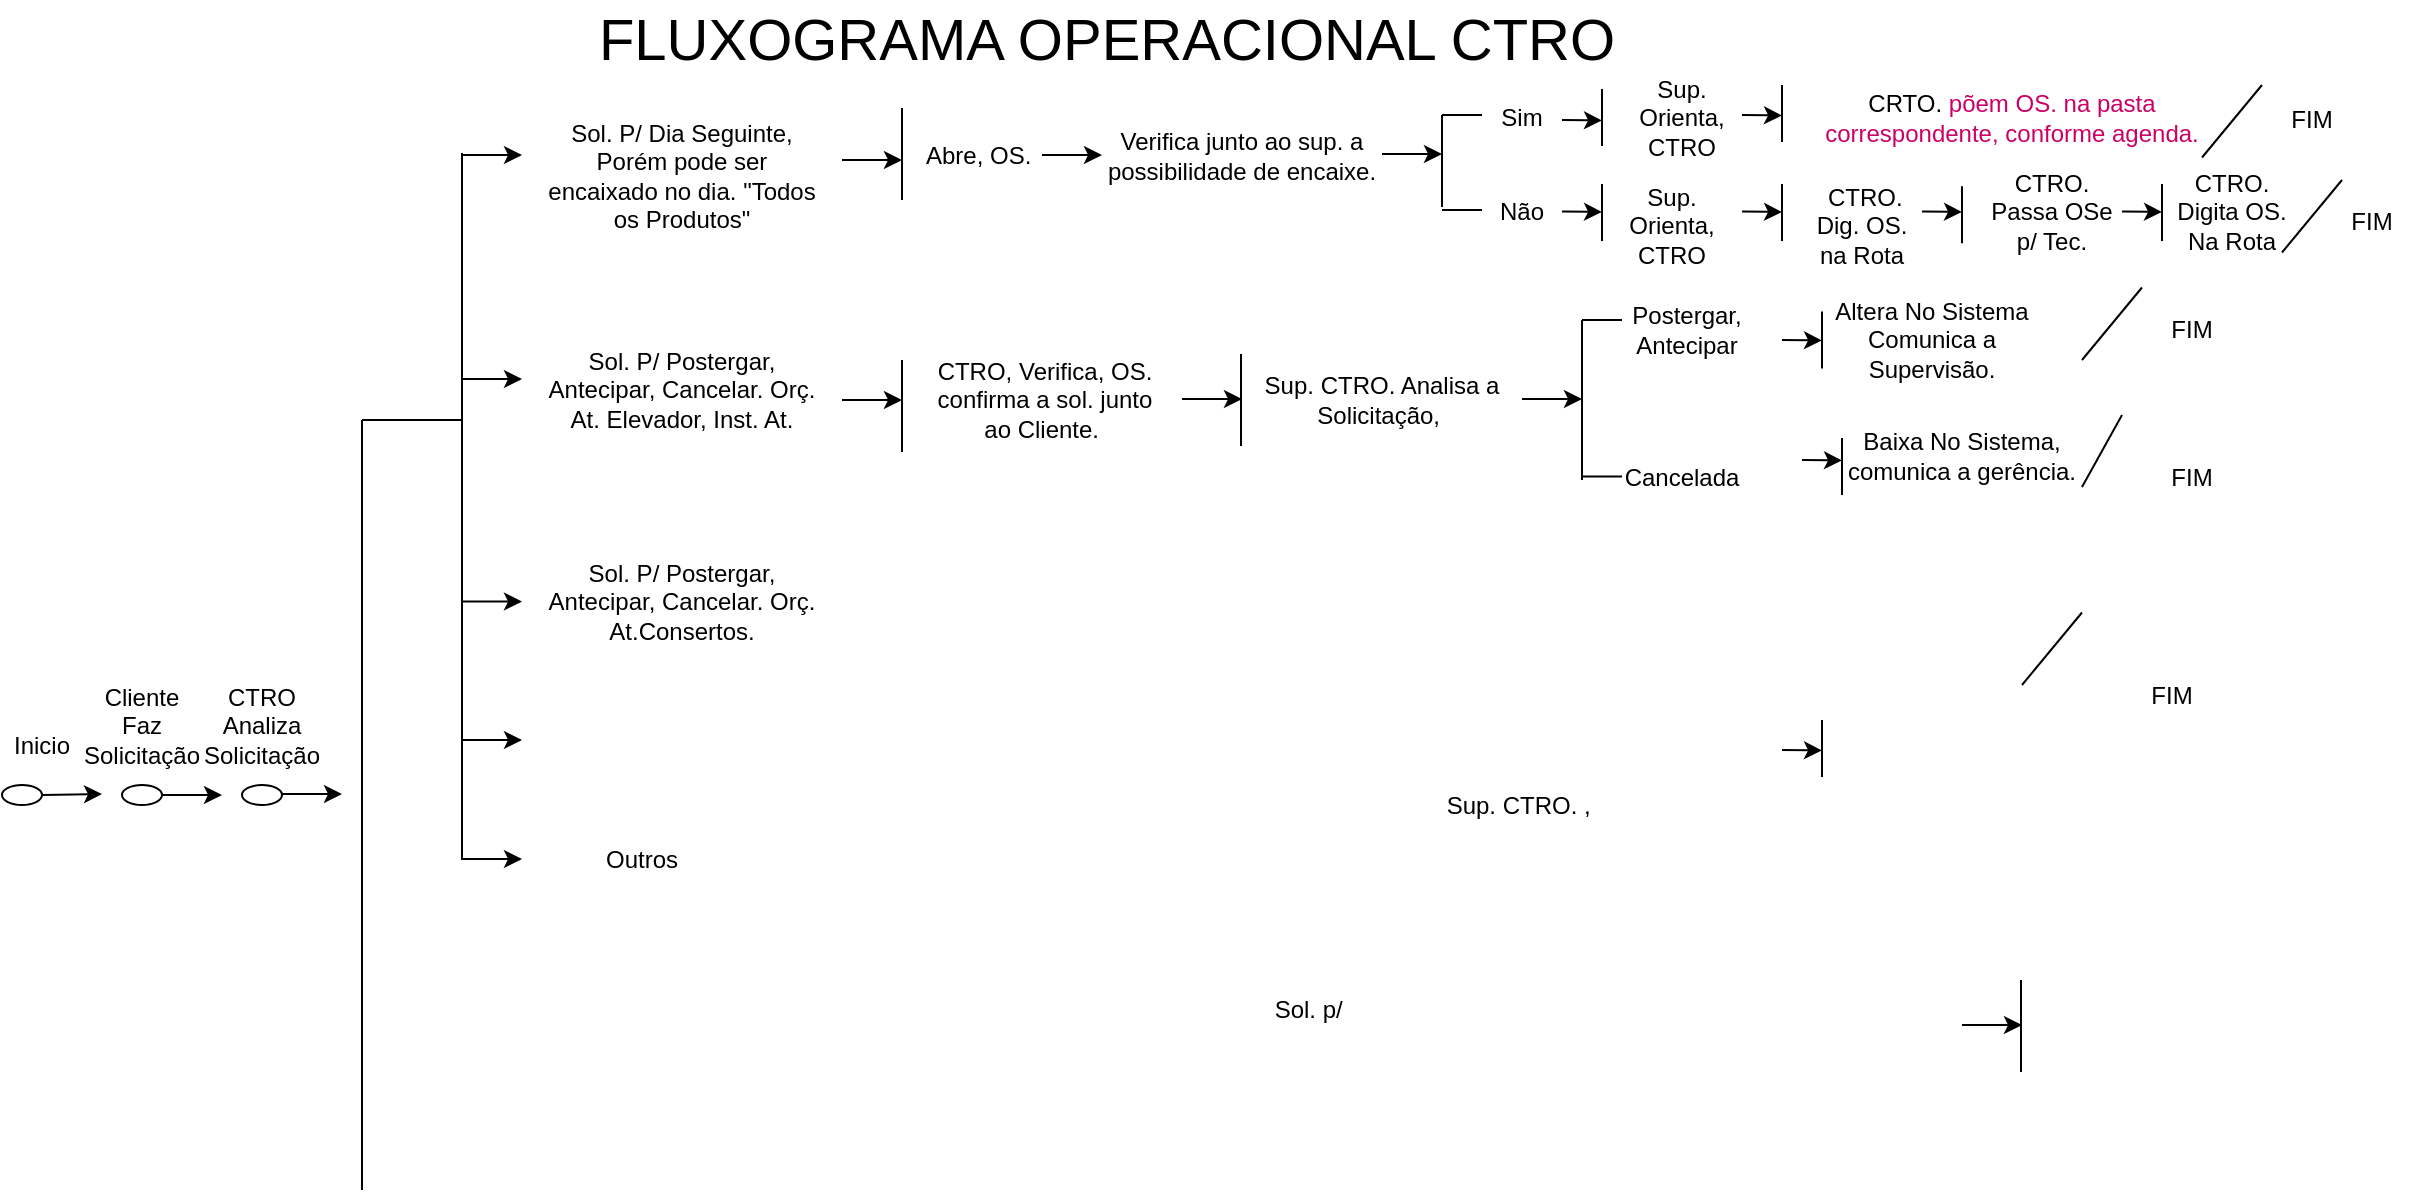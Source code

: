 <mxfile type="github" version="13.0.6" pages="4">
  <diagram id="42789a77-a242-8287-6e28-9cd8cfd52e62" name="Page-1">
    <mxGraphModel grid="1" shadow="0" background="#ffffff" dx="1195" dy="621" gridSize="10" guides="1" tooltips="1" connect="1" arrows="1" fold="1" page="1" pageScale="1" pageWidth="3300" pageHeight="2339" math="0">
      <root>
        <mxCell id="0" />
        <mxCell id="1" parent="0" />
        <mxCell id="uc1aDl2WZFb7yHckePc8-2" value="" parent="1" style="endArrow=none;html=1;" edge="1">
          <mxGeometry as="geometry" height="50" width="50" relative="1">
            <mxPoint as="sourcePoint" x="190" y="615" />
            <mxPoint as="targetPoint" x="190" y="230" />
          </mxGeometry>
        </mxCell>
        <mxCell id="uc1aDl2WZFb7yHckePc8-4" value="Inicio" parent="1" style="text;html=1;strokeColor=none;fillColor=none;align=center;verticalAlign=middle;whiteSpace=wrap;rounded=0;" vertex="1">
          <mxGeometry as="geometry" height="20" width="40" x="10" y="382.5" />
        </mxCell>
        <mxCell id="uc1aDl2WZFb7yHckePc8-9" value="" parent="1" style="ellipse;whiteSpace=wrap;html=1;" vertex="1">
          <mxGeometry as="geometry" height="10" width="20" x="10" y="412.5" />
        </mxCell>
        <mxCell id="uc1aDl2WZFb7yHckePc8-10" value="" parent="1" style="endArrow=classic;html=1;" edge="1">
          <mxGeometry as="geometry" height="50" width="50" relative="1">
            <mxPoint as="sourcePoint" x="30" y="417.5" />
            <mxPoint as="targetPoint" x="60" y="417" />
          </mxGeometry>
        </mxCell>
        <mxCell id="uc1aDl2WZFb7yHckePc8-11" value="" parent="1" style="ellipse;whiteSpace=wrap;html=1;" vertex="1">
          <mxGeometry as="geometry" height="10" width="20" x="70" y="412.5" />
        </mxCell>
        <mxCell id="uc1aDl2WZFb7yHckePc8-12" value="" parent="1" style="endArrow=classic;html=1;" edge="1">
          <mxGeometry as="geometry" height="50" width="50" relative="1">
            <mxPoint as="sourcePoint" x="90" y="417.5" />
            <mxPoint as="targetPoint" x="120" y="417.5" />
          </mxGeometry>
        </mxCell>
        <mxCell id="uc1aDl2WZFb7yHckePc8-16" value="" parent="1" style="ellipse;whiteSpace=wrap;html=1;" vertex="1">
          <mxGeometry as="geometry" height="10" width="20" x="130" y="412.5" />
        </mxCell>
        <mxCell id="uc1aDl2WZFb7yHckePc8-18" value="" parent="1" style="endArrow=none;html=1;" edge="1">
          <mxGeometry as="geometry" height="50" width="50" relative="1">
            <mxPoint as="sourcePoint" x="190" y="230" />
            <mxPoint as="targetPoint" x="240" y="230" />
          </mxGeometry>
        </mxCell>
        <mxCell id="uc1aDl2WZFb7yHckePc8-19" value="" parent="1" style="endArrow=none;html=1;" edge="1">
          <mxGeometry as="geometry" height="50" width="50" relative="1">
            <mxPoint as="sourcePoint" x="240" y="450" />
            <mxPoint as="targetPoint" x="240" y="96.5" />
          </mxGeometry>
        </mxCell>
        <mxCell id="uc1aDl2WZFb7yHckePc8-21" value="Sol. P/ Dia Seguinte, Porém pode ser encaixado no dia. &quot;Todos os Produtos&quot;" parent="1" style="text;html=1;strokeColor=none;fillColor=none;align=center;verticalAlign=middle;whiteSpace=wrap;rounded=0;" vertex="1">
          <mxGeometry as="geometry" height="40" width="140" x="280" y="87.5" />
        </mxCell>
        <mxCell id="uc1aDl2WZFb7yHckePc8-22" value="Sol. P/ Postergar, Antecipar, Cancelar. Orç. At. Elevador, Inst. At." parent="1" style="text;html=1;strokeColor=none;fillColor=none;align=center;verticalAlign=middle;whiteSpace=wrap;rounded=0;" vertex="1">
          <mxGeometry as="geometry" height="50" width="140" x="280" y="190" />
        </mxCell>
        <mxCell id="uc1aDl2WZFb7yHckePc8-30" value="" parent="1" style="endArrow=classic;html=1;" edge="1">
          <mxGeometry as="geometry" height="50" width="50" relative="1">
            <mxPoint as="sourcePoint" x="240" y="97.5" />
            <mxPoint as="targetPoint" x="270" y="97.5" />
          </mxGeometry>
        </mxCell>
        <mxCell id="uc1aDl2WZFb7yHckePc8-31" value="" parent="1" style="endArrow=classic;html=1;" edge="1">
          <mxGeometry as="geometry" height="50" width="50" relative="1">
            <mxPoint as="sourcePoint" x="240" y="209.5" />
            <mxPoint as="targetPoint" x="270" y="209.5" />
          </mxGeometry>
        </mxCell>
        <mxCell id="uc1aDl2WZFb7yHckePc8-32" value="" parent="1" style="endArrow=classic;html=1;" edge="1">
          <mxGeometry as="geometry" height="50" width="50" relative="1">
            <mxPoint as="sourcePoint" x="240" y="320.75" />
            <mxPoint as="targetPoint" x="270" y="320.75" />
          </mxGeometry>
        </mxCell>
        <mxCell id="uc1aDl2WZFb7yHckePc8-35" value="" parent="1" style="endArrow=classic;html=1;" edge="1">
          <mxGeometry as="geometry" height="50" width="50" relative="1">
            <mxPoint as="sourcePoint" x="150" y="417" />
            <mxPoint as="targetPoint" x="180" y="417" />
          </mxGeometry>
        </mxCell>
        <mxCell id="uc1aDl2WZFb7yHckePc8-37" value="" parent="1" style="endArrow=classic;html=1;" edge="1">
          <mxGeometry as="geometry" height="50" width="50" relative="1">
            <mxPoint as="sourcePoint" x="240" y="390" />
            <mxPoint as="targetPoint" x="270" y="390" />
          </mxGeometry>
        </mxCell>
        <mxCell id="v_m7TwtW3ROeePfh2HAw-1" value="" parent="1" style="endArrow=classic;html=1;" edge="1">
          <mxGeometry as="geometry" height="50" width="50" relative="1">
            <mxPoint as="sourcePoint" x="240" y="449.5" />
            <mxPoint as="targetPoint" x="270" y="449.5" />
          </mxGeometry>
        </mxCell>
        <mxCell id="v_m7TwtW3ROeePfh2HAw-2" value="Outros" parent="1" style="text;html=1;strokeColor=none;fillColor=none;align=center;verticalAlign=middle;whiteSpace=wrap;rounded=0;" vertex="1">
          <mxGeometry as="geometry" height="20" width="40" x="310" y="440" />
        </mxCell>
        <mxCell id="v_m7TwtW3ROeePfh2HAw-4" value="Cliente Faz Solicitação" parent="1" style="text;html=1;strokeColor=none;fillColor=none;align=center;verticalAlign=middle;whiteSpace=wrap;rounded=0;" vertex="1">
          <mxGeometry as="geometry" height="20" width="40" x="60" y="372.5" />
        </mxCell>
        <mxCell id="v_m7TwtW3ROeePfh2HAw-6" value="CTRO Analiza Solicitação" parent="1" style="text;html=1;strokeColor=none;fillColor=none;align=center;verticalAlign=middle;whiteSpace=wrap;rounded=0;" vertex="1">
          <mxGeometry as="geometry" height="20" width="40" x="120" y="372.5" />
        </mxCell>
        <mxCell id="9r6yQ5_XE6KU1Mb98sbQ-2" value="FLUXOGRAMA OPERACIONAL CTRO" parent="1" style="text;html=1;strokeColor=none;fillColor=none;align=center;verticalAlign=middle;whiteSpace=wrap;rounded=0;fontSize=29;" vertex="1">
          <mxGeometry as="geometry" height="40" width="545" x="290" y="20" />
        </mxCell>
        <mxCell id="9r6yQ5_XE6KU1Mb98sbQ-8" parent="1" style="edgeStyle=orthogonalEdgeStyle;rounded=0;orthogonalLoop=1;jettySize=auto;html=1;fontSize=29;" edge="1" source="9r6yQ5_XE6KU1Mb98sbQ-3">
          <mxGeometry as="geometry" relative="1">
            <mxPoint as="targetPoint" x="560" y="97.5" />
          </mxGeometry>
        </mxCell>
        <mxCell id="9r6yQ5_XE6KU1Mb98sbQ-3" value="Abre, OS.&amp;nbsp;" parent="1" style="text;html=1;strokeColor=none;fillColor=none;align=center;verticalAlign=middle;whiteSpace=wrap;rounded=0;" vertex="1">
          <mxGeometry as="geometry" height="20" width="60" x="470" y="87.5" />
        </mxCell>
        <mxCell id="9r6yQ5_XE6KU1Mb98sbQ-4" value="" parent="1" style="endArrow=classic;html=1;" edge="1">
          <mxGeometry as="geometry" height="50" width="50" relative="1">
            <mxPoint as="sourcePoint" x="430" y="100" />
            <mxPoint as="targetPoint" x="460" y="100" />
          </mxGeometry>
        </mxCell>
        <mxCell id="9r6yQ5_XE6KU1Mb98sbQ-5" value="" parent="1" style="endArrow=none;html=1;" edge="1">
          <mxGeometry as="geometry" height="50" width="50" relative="1">
            <mxPoint as="sourcePoint" x="460" y="120" />
            <mxPoint as="targetPoint" x="460" y="74" />
          </mxGeometry>
        </mxCell>
        <mxCell id="9r6yQ5_XE6KU1Mb98sbQ-10" value="Verifica junto ao sup. a possibilidade de encaixe." parent="1" style="text;html=1;strokeColor=none;fillColor=none;align=center;verticalAlign=middle;whiteSpace=wrap;rounded=0;" vertex="1">
          <mxGeometry as="geometry" height="40" width="140" x="560" y="77.5" />
        </mxCell>
        <mxCell id="9r6yQ5_XE6KU1Mb98sbQ-14" value="" parent="1" style="endArrow=classic;html=1;" edge="1">
          <mxGeometry as="geometry" height="50" width="50" relative="1">
            <mxPoint as="sourcePoint" x="700" y="97" />
            <mxPoint as="targetPoint" x="730" y="97" />
          </mxGeometry>
        </mxCell>
        <mxCell id="9r6yQ5_XE6KU1Mb98sbQ-15" value="" parent="1" style="endArrow=none;html=1;" edge="1">
          <mxGeometry as="geometry" height="50" width="50" relative="1">
            <mxPoint as="sourcePoint" x="730" y="123.5" />
            <mxPoint as="targetPoint" x="730" y="77.5" />
          </mxGeometry>
        </mxCell>
        <mxCell id="9r6yQ5_XE6KU1Mb98sbQ-16" value="" parent="1" style="endArrow=none;html=1;fontSize=29;" edge="1">
          <mxGeometry as="geometry" height="50" width="50" relative="1">
            <mxPoint as="sourcePoint" x="730" y="77.5" />
            <mxPoint as="targetPoint" x="750" y="77.5" />
          </mxGeometry>
        </mxCell>
        <mxCell id="9r6yQ5_XE6KU1Mb98sbQ-17" value="" parent="1" style="endArrow=none;html=1;fontSize=29;" edge="1">
          <mxGeometry as="geometry" height="50" width="50" relative="1">
            <mxPoint as="sourcePoint" x="730" y="125" />
            <mxPoint as="targetPoint" x="750" y="125" />
          </mxGeometry>
        </mxCell>
        <mxCell id="9r6yQ5_XE6KU1Mb98sbQ-18" value="Sim" parent="1" style="text;html=1;strokeColor=none;fillColor=none;align=center;verticalAlign=middle;whiteSpace=wrap;rounded=0;" vertex="1">
          <mxGeometry as="geometry" height="17.5" width="40" x="750" y="70" />
        </mxCell>
        <mxCell id="9r6yQ5_XE6KU1Mb98sbQ-19" value="Não" parent="1" style="text;html=1;strokeColor=none;fillColor=none;align=center;verticalAlign=middle;whiteSpace=wrap;rounded=0;" vertex="1">
          <mxGeometry as="geometry" height="17.5" width="40" x="750" y="117.5" />
        </mxCell>
        <mxCell id="9r6yQ5_XE6KU1Mb98sbQ-24" value="" parent="1" style="endArrow=classic;html=1;" edge="1">
          <mxGeometry as="geometry" height="50" width="50" relative="1">
            <mxPoint as="sourcePoint" x="790" y="80" />
            <mxPoint as="targetPoint" x="810" y="80.25" />
          </mxGeometry>
        </mxCell>
        <mxCell id="9r6yQ5_XE6KU1Mb98sbQ-25" value="" parent="1" style="endArrow=none;html=1;" edge="1">
          <mxGeometry as="geometry" height="50" width="50" relative="1">
            <mxPoint as="sourcePoint" x="810" y="93" />
            <mxPoint as="targetPoint" x="810" y="64.5" />
          </mxGeometry>
        </mxCell>
        <mxCell id="9r6yQ5_XE6KU1Mb98sbQ-30" value="" parent="1" style="endArrow=classic;html=1;" edge="1">
          <mxGeometry as="geometry" height="50" width="50" relative="1">
            <mxPoint as="sourcePoint" x="790" y="125.75" />
            <mxPoint as="targetPoint" x="810" y="126" />
          </mxGeometry>
        </mxCell>
        <mxCell id="9r6yQ5_XE6KU1Mb98sbQ-31" value="" parent="1" style="endArrow=none;html=1;" edge="1">
          <mxGeometry as="geometry" height="50" width="50" relative="1">
            <mxPoint as="sourcePoint" x="810" y="140.5" />
            <mxPoint as="targetPoint" x="810" y="112" />
          </mxGeometry>
        </mxCell>
        <mxCell id="9r6yQ5_XE6KU1Mb98sbQ-33" value="Sup. Orienta, CTRO" parent="1" style="text;html=1;strokeColor=none;fillColor=none;align=center;verticalAlign=middle;whiteSpace=wrap;rounded=0;" vertex="1">
          <mxGeometry as="geometry" height="31.25" width="50" x="820" y="117.5" />
        </mxCell>
        <mxCell id="9r6yQ5_XE6KU1Mb98sbQ-34" value="Sup. Orienta, CTRO" parent="1" style="text;html=1;strokeColor=none;fillColor=none;align=center;verticalAlign=middle;whiteSpace=wrap;rounded=0;" vertex="1">
          <mxGeometry as="geometry" height="32.5" width="60" x="820" y="62.5" />
        </mxCell>
        <mxCell id="9r6yQ5_XE6KU1Mb98sbQ-35" value="CTRO. Passa OSe p/ Tec." parent="1" style="text;html=1;strokeColor=none;fillColor=none;align=center;verticalAlign=middle;whiteSpace=wrap;rounded=0;" vertex="1">
          <mxGeometry as="geometry" height="40" width="70" x="1000" y="106.25" />
        </mxCell>
        <mxCell id="9r6yQ5_XE6KU1Mb98sbQ-36" value="&amp;nbsp;CTRO. Dig. OS. na Rota" parent="1" style="text;html=1;strokeColor=none;fillColor=none;align=center;verticalAlign=middle;whiteSpace=wrap;rounded=0;" vertex="1">
          <mxGeometry as="geometry" height="40" width="60" x="910" y="113.13" />
        </mxCell>
        <mxCell id="9r6yQ5_XE6KU1Mb98sbQ-37" value="" parent="1" style="endArrow=classic;html=1;" edge="1">
          <mxGeometry as="geometry" height="50" width="50" relative="1">
            <mxPoint as="sourcePoint" x="880" y="125.75" />
            <mxPoint as="targetPoint" x="900" y="126" />
          </mxGeometry>
        </mxCell>
        <mxCell id="9r6yQ5_XE6KU1Mb98sbQ-38" value="" parent="1" style="endArrow=none;html=1;" edge="1">
          <mxGeometry as="geometry" height="50" width="50" relative="1">
            <mxPoint as="sourcePoint" x="900" y="140.5" />
            <mxPoint as="targetPoint" x="900" y="112" />
          </mxGeometry>
        </mxCell>
        <mxCell id="9r6yQ5_XE6KU1Mb98sbQ-42" value="" parent="1" style="endArrow=classic;html=1;" edge="1">
          <mxGeometry as="geometry" height="50" width="50" relative="1">
            <mxPoint as="sourcePoint" x="880" y="77.5" />
            <mxPoint as="targetPoint" x="900" y="77.75" />
          </mxGeometry>
        </mxCell>
        <mxCell id="9r6yQ5_XE6KU1Mb98sbQ-43" value="" parent="1" style="endArrow=none;html=1;" edge="1">
          <mxGeometry as="geometry" height="50" width="50" relative="1">
            <mxPoint as="sourcePoint" x="900" y="91" />
            <mxPoint as="targetPoint" x="900" y="62.5" />
          </mxGeometry>
        </mxCell>
        <mxCell id="9r6yQ5_XE6KU1Mb98sbQ-44" value="" parent="1" style="endArrow=classic;html=1;" edge="1">
          <mxGeometry as="geometry" height="50" width="50" relative="1">
            <mxPoint as="sourcePoint" x="970" y="125.75" />
            <mxPoint as="targetPoint" x="990" y="126" />
          </mxGeometry>
        </mxCell>
        <mxCell id="9r6yQ5_XE6KU1Mb98sbQ-45" value="" parent="1" style="endArrow=none;html=1;" edge="1">
          <mxGeometry as="geometry" height="50" width="50" relative="1">
            <mxPoint as="sourcePoint" x="990" y="141.63" />
            <mxPoint as="targetPoint" x="990" y="113.13" />
          </mxGeometry>
        </mxCell>
        <mxCell id="XWmnxbT3tjLZ1vYqQ-oa-1" value="" parent="1" style="endArrow=classic;html=1;" edge="1">
          <mxGeometry as="geometry" height="50" width="50" relative="1">
            <mxPoint as="sourcePoint" x="1070" y="125.75" />
            <mxPoint as="targetPoint" x="1090" y="126" />
          </mxGeometry>
        </mxCell>
        <mxCell id="XWmnxbT3tjLZ1vYqQ-oa-2" value="" parent="1" style="endArrow=none;html=1;" edge="1">
          <mxGeometry as="geometry" height="50" width="50" relative="1">
            <mxPoint as="sourcePoint" x="1090" y="140.5" />
            <mxPoint as="targetPoint" x="1090" y="112" />
          </mxGeometry>
        </mxCell>
        <mxCell id="XWmnxbT3tjLZ1vYqQ-oa-3" value="CTRO. Digita OS. Na Rota" parent="1" style="text;html=1;strokeColor=none;fillColor=none;align=center;verticalAlign=middle;whiteSpace=wrap;rounded=0;" vertex="1">
          <mxGeometry as="geometry" height="40" width="70" x="1090" y="106.25" />
        </mxCell>
        <mxCell id="XWmnxbT3tjLZ1vYqQ-oa-4" value="CRTO. &lt;font color=&quot;#cc0066&quot;&gt;põem OS. na pasta correspondente, conforme agenda.&lt;br&gt;&lt;/font&gt;" parent="1" style="text;html=1;strokeColor=none;fillColor=none;align=center;verticalAlign=middle;whiteSpace=wrap;rounded=0;" vertex="1">
          <mxGeometry as="geometry" height="53.75" width="210" x="910" y="51.88" />
        </mxCell>
        <mxCell id="XWmnxbT3tjLZ1vYqQ-oa-5" value="Sol. p/&amp;nbsp;" parent="1" style="text;html=1;strokeColor=none;fillColor=none;align=center;verticalAlign=middle;whiteSpace=wrap;rounded=0;" vertex="1">
          <mxGeometry as="geometry" height="70" width="170" x="580" y="490" />
        </mxCell>
        <mxCell id="XWmnxbT3tjLZ1vYqQ-oa-6" value="" parent="1" style="endArrow=classic;html=1;" edge="1">
          <mxGeometry as="geometry" height="50" width="50" relative="1">
            <mxPoint as="sourcePoint" x="900" y="395" />
            <mxPoint as="targetPoint" x="920" y="395.25" />
          </mxGeometry>
        </mxCell>
        <mxCell id="XWmnxbT3tjLZ1vYqQ-oa-7" value="" parent="1" style="endArrow=none;html=1;" edge="1">
          <mxGeometry as="geometry" height="50" width="50" relative="1">
            <mxPoint as="sourcePoint" x="920" y="408.5" />
            <mxPoint as="targetPoint" x="920" y="380" />
          </mxGeometry>
        </mxCell>
        <mxCell id="XWmnxbT3tjLZ1vYqQ-oa-10" value="" parent="1" style="endArrow=none;html=1;" edge="1">
          <mxGeometry as="geometry" height="50" width="50" relative="1">
            <mxPoint as="sourcePoint" x="1150" y="146.25" />
            <mxPoint as="targetPoint" x="1180" y="110" />
          </mxGeometry>
        </mxCell>
        <mxCell id="XWmnxbT3tjLZ1vYqQ-oa-11" value="FIM" parent="1" style="text;html=1;strokeColor=none;fillColor=none;align=center;verticalAlign=middle;whiteSpace=wrap;rounded=0;" vertex="1">
          <mxGeometry as="geometry" height="30" width="50" x="1170" y="116.25" />
        </mxCell>
        <mxCell id="XWmnxbT3tjLZ1vYqQ-oa-12" value="" parent="1" style="endArrow=none;html=1;" edge="1">
          <mxGeometry as="geometry" height="50" width="50" relative="1">
            <mxPoint as="sourcePoint" x="1020" y="362.5" />
            <mxPoint as="targetPoint" x="1050" y="326.25" />
          </mxGeometry>
        </mxCell>
        <mxCell id="XWmnxbT3tjLZ1vYqQ-oa-14" value="FIM" parent="1" style="text;html=1;strokeColor=none;fillColor=none;align=center;verticalAlign=middle;whiteSpace=wrap;rounded=0;" vertex="1">
          <mxGeometry as="geometry" height="30" width="50" x="1070" y="352.5" />
        </mxCell>
        <mxCell id="cPj9RKFQusdOc-EY2o44-1" value="" parent="1" style="endArrow=none;html=1;" edge="1">
          <mxGeometry as="geometry" height="50" width="50" relative="1">
            <mxPoint as="sourcePoint" x="1110" y="98.75" />
            <mxPoint as="targetPoint" x="1140" y="62.5" />
          </mxGeometry>
        </mxCell>
        <mxCell id="cPj9RKFQusdOc-EY2o44-2" value="FIM" parent="1" style="text;html=1;strokeColor=none;fillColor=none;align=center;verticalAlign=middle;whiteSpace=wrap;rounded=0;" vertex="1">
          <mxGeometry as="geometry" height="30" width="50" x="1140" y="65" />
        </mxCell>
        <mxCell id="7BaA20luYWvMfoN9ew5F-1" value="" parent="1" style="endArrow=classic;html=1;" edge="1">
          <mxGeometry as="geometry" height="50" width="50" relative="1">
            <mxPoint as="sourcePoint" x="600" y="219.5" />
            <mxPoint as="targetPoint" x="630" y="219.5" />
          </mxGeometry>
        </mxCell>
        <mxCell id="7BaA20luYWvMfoN9ew5F-2" value="" parent="1" style="endArrow=none;html=1;" edge="1">
          <mxGeometry as="geometry" height="50" width="50" relative="1">
            <mxPoint as="sourcePoint" x="629.5" y="243" />
            <mxPoint as="targetPoint" x="629.5" y="197" />
          </mxGeometry>
        </mxCell>
        <mxCell id="7bfzUtcLe6RFUD6rCWvY-1" value="Sup. CTRO. Analisa a Solicitação,&amp;nbsp;" parent="1" style="text;html=1;strokeColor=none;fillColor=none;align=center;verticalAlign=middle;whiteSpace=wrap;rounded=0;" vertex="1">
          <mxGeometry as="geometry" height="40" width="140" x="630" y="200" />
        </mxCell>
        <mxCell id="7bfzUtcLe6RFUD6rCWvY-2" value="CTRO, Verifica, OS. confirma a sol. junto ao Cliente.&amp;nbsp;" parent="1" style="text;html=1;strokeColor=none;fillColor=none;align=center;verticalAlign=middle;whiteSpace=wrap;rounded=0;" vertex="1">
          <mxGeometry as="geometry" height="60" width="122.5" x="470" y="190" />
        </mxCell>
        <mxCell id="7bfzUtcLe6RFUD6rCWvY-4" value="" parent="1" style="endArrow=classic;html=1;" edge="1">
          <mxGeometry as="geometry" height="50" width="50" relative="1">
            <mxPoint as="sourcePoint" x="430" y="220" />
            <mxPoint as="targetPoint" x="460" y="220" />
          </mxGeometry>
        </mxCell>
        <mxCell id="7bfzUtcLe6RFUD6rCWvY-5" value="" parent="1" style="endArrow=none;html=1;" edge="1">
          <mxGeometry as="geometry" height="50" width="50" relative="1">
            <mxPoint as="sourcePoint" x="460" y="246" />
            <mxPoint as="targetPoint" x="460" y="200" />
          </mxGeometry>
        </mxCell>
        <mxCell id="7bfzUtcLe6RFUD6rCWvY-6" value="Sup. CTRO. ,&amp;nbsp;" parent="1" style="text;html=1;strokeColor=none;fillColor=none;align=center;verticalAlign=middle;whiteSpace=wrap;rounded=0;" vertex="1">
          <mxGeometry as="geometry" height="40" width="100" x="720" y="402.5" />
        </mxCell>
        <mxCell id="o2l1VY3LRS6g5cDFKKmf-8" value="" parent="1" style="endArrow=classic;html=1;" edge="1">
          <mxGeometry as="geometry" height="50" width="50" relative="1">
            <mxPoint as="sourcePoint" x="770" y="219.5" />
            <mxPoint as="targetPoint" x="800" y="219.5" />
          </mxGeometry>
        </mxCell>
        <mxCell id="o2l1VY3LRS6g5cDFKKmf-9" value="" parent="1" style="endArrow=none;html=1;" edge="1">
          <mxGeometry as="geometry" height="50" width="50" relative="1">
            <mxPoint as="sourcePoint" x="800" y="260" />
            <mxPoint as="targetPoint" x="800" y="180" />
          </mxGeometry>
        </mxCell>
        <mxCell id="o2l1VY3LRS6g5cDFKKmf-10" value="" parent="1" style="endArrow=classic;html=1;" edge="1">
          <mxGeometry as="geometry" height="50" width="50" relative="1">
            <mxPoint as="sourcePoint" x="990" y="532.5" />
            <mxPoint as="targetPoint" x="1020" y="532.5" />
          </mxGeometry>
        </mxCell>
        <mxCell id="o2l1VY3LRS6g5cDFKKmf-11" value="" parent="1" style="endArrow=none;html=1;" edge="1">
          <mxGeometry as="geometry" height="50" width="50" relative="1">
            <mxPoint as="sourcePoint" x="1019.5" y="556" />
            <mxPoint as="targetPoint" x="1019.5" y="510" />
          </mxGeometry>
        </mxCell>
        <mxCell id="o2l1VY3LRS6g5cDFKKmf-12" value="Postergar, Antecipar" parent="1" style="text;html=1;strokeColor=none;fillColor=none;align=center;verticalAlign=middle;whiteSpace=wrap;rounded=0;" vertex="1">
          <mxGeometry as="geometry" height="40" width="65" x="820" y="165" />
        </mxCell>
        <mxCell id="o2l1VY3LRS6g5cDFKKmf-13" value="Cancelada" parent="1" style="text;html=1;strokeColor=none;fillColor=none;align=center;verticalAlign=middle;whiteSpace=wrap;rounded=0;" vertex="1">
          <mxGeometry as="geometry" height="27.5" width="60" x="820" y="245" />
        </mxCell>
        <mxCell id="o2l1VY3LRS6g5cDFKKmf-19" value="" parent="1" style="endArrow=none;html=1;fontSize=29;" edge="1">
          <mxGeometry as="geometry" height="50" width="50" relative="1">
            <mxPoint as="sourcePoint" x="800" y="258.25" />
            <mxPoint as="targetPoint" x="820" y="258.25" />
          </mxGeometry>
        </mxCell>
        <mxCell id="o2l1VY3LRS6g5cDFKKmf-20" value="" parent="1" style="endArrow=none;html=1;fontSize=29;" edge="1">
          <mxGeometry as="geometry" height="50" width="50" relative="1">
            <mxPoint as="sourcePoint" x="800" y="180" />
            <mxPoint as="targetPoint" x="820" y="180" />
          </mxGeometry>
        </mxCell>
        <mxCell id="o2l1VY3LRS6g5cDFKKmf-21" value="" parent="1" style="endArrow=classic;html=1;" edge="1">
          <mxGeometry as="geometry" height="50" width="50" relative="1">
            <mxPoint as="sourcePoint" x="910" y="250" />
            <mxPoint as="targetPoint" x="930" y="250.25" />
          </mxGeometry>
        </mxCell>
        <mxCell id="o2l1VY3LRS6g5cDFKKmf-22" value="" parent="1" style="endArrow=none;html=1;" edge="1">
          <mxGeometry as="geometry" height="50" width="50" relative="1">
            <mxPoint as="sourcePoint" x="930" y="267.5" />
            <mxPoint as="targetPoint" x="930" y="239" />
          </mxGeometry>
        </mxCell>
        <mxCell id="o2l1VY3LRS6g5cDFKKmf-23" value="Baixa No Sistema, comunica a gerência." parent="1" style="text;html=1;strokeColor=none;fillColor=none;align=center;verticalAlign=middle;whiteSpace=wrap;rounded=0;" vertex="1">
          <mxGeometry as="geometry" height="40" width="120" x="930" y="227.5" />
        </mxCell>
        <mxCell id="o2l1VY3LRS6g5cDFKKmf-24" value="" parent="1" style="endArrow=classic;html=1;" edge="1">
          <mxGeometry as="geometry" height="50" width="50" relative="1">
            <mxPoint as="sourcePoint" x="900" y="190" />
            <mxPoint as="targetPoint" x="920" y="190.25" />
          </mxGeometry>
        </mxCell>
        <mxCell id="o2l1VY3LRS6g5cDFKKmf-25" value="" parent="1" style="endArrow=none;html=1;" edge="1">
          <mxGeometry as="geometry" height="50" width="50" relative="1">
            <mxPoint as="sourcePoint" x="920" y="204.25" />
            <mxPoint as="targetPoint" x="920" y="175.75" />
          </mxGeometry>
        </mxCell>
        <mxCell id="o2l1VY3LRS6g5cDFKKmf-27" value="Altera No Sistema Comunica a Supervisão." parent="1" style="text;html=1;strokeColor=none;fillColor=none;align=center;verticalAlign=middle;whiteSpace=wrap;rounded=0;" vertex="1">
          <mxGeometry as="geometry" height="40" width="110" x="920" y="170" />
        </mxCell>
        <mxCell id="o2l1VY3LRS6g5cDFKKmf-28" value="" parent="1" style="endArrow=none;html=1;" edge="1">
          <mxGeometry as="geometry" height="50" width="50" relative="1">
            <mxPoint as="sourcePoint" x="1050" y="263.5" />
            <mxPoint as="targetPoint" x="1070" y="227.5" />
          </mxGeometry>
        </mxCell>
        <mxCell id="o2l1VY3LRS6g5cDFKKmf-29" value="" parent="1" style="endArrow=none;html=1;" edge="1">
          <mxGeometry as="geometry" height="50" width="50" relative="1">
            <mxPoint as="sourcePoint" x="1050" y="200" />
            <mxPoint as="targetPoint" x="1080" y="163.75" />
          </mxGeometry>
        </mxCell>
        <mxCell id="o2l1VY3LRS6g5cDFKKmf-30" value="FIM" parent="1" style="text;html=1;strokeColor=none;fillColor=none;align=center;verticalAlign=middle;whiteSpace=wrap;rounded=0;" vertex="1">
          <mxGeometry as="geometry" height="30" width="50" x="1080" y="170" />
        </mxCell>
        <mxCell id="o2l1VY3LRS6g5cDFKKmf-31" value="FIM" parent="1" style="text;html=1;strokeColor=none;fillColor=none;align=center;verticalAlign=middle;whiteSpace=wrap;rounded=0;" vertex="1">
          <mxGeometry as="geometry" height="30" width="50" x="1080" y="243.75" />
        </mxCell>
        <mxCell id="o2l1VY3LRS6g5cDFKKmf-32" value="Sol. P/ Postergar, Antecipar, Cancelar. Orç. At.Consertos." parent="1" style="text;html=1;strokeColor=none;fillColor=none;align=center;verticalAlign=middle;whiteSpace=wrap;rounded=0;" vertex="1">
          <mxGeometry as="geometry" height="42.5" width="140" x="280" y="300" />
        </mxCell>
      </root>
    </mxGraphModel>
  </diagram>
  <diagram id="VowPSKLSwcdL8PGmFeqZ" name="Dep. Técinico">
    
    <mxGraphModel grid="1" shadow="0" dx="1195" dy="621" gridSize="10" guides="1" tooltips="1" connect="1" arrows="1" fold="1" page="1" pageScale="1" pageWidth="1169" pageHeight="827" math="0">
      
      <root>
        
        <mxCell id="izdePBgaHRLxN76MMXIb-0" />
        
        <mxCell id="izdePBgaHRLxN76MMXIb-1" parent="izdePBgaHRLxN76MMXIb-0" />
        
        <mxCell id="0TEE65AGIhRXkWMVHrGa-7" parent="izdePBgaHRLxN76MMXIb-1" style="edgeStyle=orthogonalEdgeStyle;rounded=0;orthogonalLoop=1;jettySize=auto;html=1;exitX=0.5;exitY=1;exitDx=0;exitDy=0;entryX=0.5;entryY=0;entryDx=0;entryDy=0;" edge="1" source="1FYyuzmXrX8Bn1QbTcke-0" target="1FYyuzmXrX8Bn1QbTcke-1">
          
          <mxGeometry as="geometry" relative="1" />
          
        </mxCell>
        
        <mxCell id="1FYyuzmXrX8Bn1QbTcke-0" value="&lt;font style=&quot;font-size: 13px&quot;&gt;&lt;b&gt;Dep. Técinico&lt;/b&gt;&lt;/font&gt;" parent="izdePBgaHRLxN76MMXIb-1" style="rounded=1;whiteSpace=wrap;html=1;strokeColor=#1A1A1A;strokeWidth=1;" vertex="1">
          
          <mxGeometry as="geometry" height="40" width="120" x="497.5" y="107" />
          
        </mxCell>
        
        <mxCell id="0TEE65AGIhRXkWMVHrGa-9" parent="izdePBgaHRLxN76MMXIb-1" style="edgeStyle=orthogonalEdgeStyle;rounded=0;orthogonalLoop=1;jettySize=auto;html=1;exitX=0.5;exitY=1;exitDx=0;exitDy=0;entryX=0.5;entryY=0;entryDx=0;entryDy=0;" edge="1" source="1FYyuzmXrX8Bn1QbTcke-1" target="1FYyuzmXrX8Bn1QbTcke-7">
          
          <mxGeometry as="geometry" relative="1" />
          
        </mxCell>
        
        <mxCell id="0TEE65AGIhRXkWMVHrGa-10" parent="izdePBgaHRLxN76MMXIb-1" style="edgeStyle=orthogonalEdgeStyle;rounded=0;orthogonalLoop=1;jettySize=auto;html=1;exitX=1;exitY=0.5;exitDx=0;exitDy=0;entryX=0.5;entryY=0;entryDx=0;entryDy=0;" edge="1" source="1FYyuzmXrX8Bn1QbTcke-1" target="1FYyuzmXrX8Bn1QbTcke-8">
          
          <mxGeometry as="geometry" relative="1" />
          
        </mxCell>
        
        <mxCell id="0TEE65AGIhRXkWMVHrGa-11" parent="izdePBgaHRLxN76MMXIb-1" style="edgeStyle=orthogonalEdgeStyle;rounded=0;orthogonalLoop=1;jettySize=auto;html=1;exitX=1;exitY=0.5;exitDx=0;exitDy=0;" edge="1" source="1FYyuzmXrX8Bn1QbTcke-1" target="0TEE65AGIhRXkWMVHrGa-2">
          
          <mxGeometry as="geometry" relative="1" />
          
        </mxCell>
        
        <mxCell id="0TEE65AGIhRXkWMVHrGa-12" parent="izdePBgaHRLxN76MMXIb-1" style="edgeStyle=orthogonalEdgeStyle;rounded=0;orthogonalLoop=1;jettySize=auto;html=1;exitX=1;exitY=0.5;exitDx=0;exitDy=0;entryX=0.5;entryY=0;entryDx=0;entryDy=0;" edge="1" source="1FYyuzmXrX8Bn1QbTcke-1" target="0TEE65AGIhRXkWMVHrGa-5">
          
          <mxGeometry as="geometry" relative="1" />
          
        </mxCell>
        
        <mxCell id="0TEE65AGIhRXkWMVHrGa-13" parent="izdePBgaHRLxN76MMXIb-1" style="edgeStyle=orthogonalEdgeStyle;rounded=0;orthogonalLoop=1;jettySize=auto;html=1;exitX=1;exitY=0.5;exitDx=0;exitDy=0;entryX=0.5;entryY=0;entryDx=0;entryDy=0;" edge="1" source="1FYyuzmXrX8Bn1QbTcke-1" target="0TEE65AGIhRXkWMVHrGa-6">
          
          <mxGeometry as="geometry" relative="1" />
          
        </mxCell>
        
        <mxCell id="0TEE65AGIhRXkWMVHrGa-14" parent="izdePBgaHRLxN76MMXIb-1" style="edgeStyle=orthogonalEdgeStyle;rounded=0;orthogonalLoop=1;jettySize=auto;html=1;exitX=0;exitY=0.5;exitDx=0;exitDy=0;entryX=0.5;entryY=0;entryDx=0;entryDy=0;" edge="1" source="1FYyuzmXrX8Bn1QbTcke-1" target="1FYyuzmXrX8Bn1QbTcke-6">
          
          <mxGeometry as="geometry" relative="1" />
          
        </mxCell>
        
        <mxCell id="0TEE65AGIhRXkWMVHrGa-15" parent="izdePBgaHRLxN76MMXIb-1" style="edgeStyle=orthogonalEdgeStyle;rounded=0;orthogonalLoop=1;jettySize=auto;html=1;entryX=0.5;entryY=0;entryDx=0;entryDy=0;" edge="1" source="1FYyuzmXrX8Bn1QbTcke-1" target="1FYyuzmXrX8Bn1QbTcke-5">
          
          <mxGeometry as="geometry" relative="1" />
          
        </mxCell>
        
        <mxCell id="0TEE65AGIhRXkWMVHrGa-16" parent="izdePBgaHRLxN76MMXIb-1" style="edgeStyle=orthogonalEdgeStyle;rounded=0;orthogonalLoop=1;jettySize=auto;html=1;entryX=0.5;entryY=0;entryDx=0;entryDy=0;" edge="1" source="1FYyuzmXrX8Bn1QbTcke-1" target="1FYyuzmXrX8Bn1QbTcke-4">
          
          <mxGeometry as="geometry" relative="1" />
          
        </mxCell>
        
        <mxCell id="0TEE65AGIhRXkWMVHrGa-17" parent="izdePBgaHRLxN76MMXIb-1" style="edgeStyle=orthogonalEdgeStyle;rounded=0;orthogonalLoop=1;jettySize=auto;html=1;" edge="1" source="1FYyuzmXrX8Bn1QbTcke-1" target="1FYyuzmXrX8Bn1QbTcke-3">
          
          <mxGeometry as="geometry" relative="1" />
          
        </mxCell>
        
        <mxCell id="Jy4Oo53KS_WOsFD6y95R-51" parent="izdePBgaHRLxN76MMXIb-1" style="edgeStyle=orthogonalEdgeStyle;rounded=0;orthogonalLoop=1;jettySize=auto;html=1;exitX=1;exitY=0.5;exitDx=0;exitDy=0;entryX=0.5;entryY=0;entryDx=0;entryDy=0;fontSize=12;" edge="1" source="1FYyuzmXrX8Bn1QbTcke-1" target="Jy4Oo53KS_WOsFD6y95R-50">
          
          <mxGeometry as="geometry" relative="1" />
          
        </mxCell>
        
        <mxCell id="Dw2Ih1lKagDSzFaHfVTy-4" parent="izdePBgaHRLxN76MMXIb-1" style="edgeStyle=orthogonalEdgeStyle;rounded=0;orthogonalLoop=1;jettySize=auto;html=1;entryX=0.5;entryY=0;entryDx=0;entryDy=0;" edge="1" source="1FYyuzmXrX8Bn1QbTcke-1" target="Dw2Ih1lKagDSzFaHfVTy-3">
          
          <mxGeometry as="geometry" relative="1" />
          
        </mxCell>
        
        <mxCell id="1FYyuzmXrX8Bn1QbTcke-1" value="&lt;span style=&quot;font-size: 13px&quot;&gt;&lt;b&gt;CTRO&lt;/b&gt;&lt;/span&gt;" parent="izdePBgaHRLxN76MMXIb-1" style="rounded=1;whiteSpace=wrap;html=1;strokeColor=#1A1A1A;strokeWidth=1;" vertex="1">
          
          <mxGeometry as="geometry" height="40" width="120" x="497.5" y="207" />
          
        </mxCell>
        
        <mxCell id="Jy4Oo53KS_WOsFD6y95R-13" parent="izdePBgaHRLxN76MMXIb-1" style="edgeStyle=orthogonalEdgeStyle;rounded=0;orthogonalLoop=1;jettySize=auto;html=1;entryX=0.5;entryY=0;entryDx=0;entryDy=0;" edge="1" source="1FYyuzmXrX8Bn1QbTcke-3" target="0TEE65AGIhRXkWMVHrGa-18">
          
          <mxGeometry as="geometry" relative="1" />
          
        </mxCell>
        
        <UserObject id="1FYyuzmXrX8Bn1QbTcke-3" link="data:page/id,8KfQrTrfPnbwiC3lRqTd" label="&lt;span style=&quot;font-size: 12px;&quot;&gt;&lt;b style=&quot;font-size: 12px;&quot;&gt;Antena Coletiva&lt;/b&gt;&lt;/span&gt;">
          
          <mxCell parent="izdePBgaHRLxN76MMXIb-1" style="rounded=1;whiteSpace=wrap;html=1;strokeColor=#1A1A1A;strokeWidth=1;fontSize=12;spacing=2;" vertex="1">
            
            <mxGeometry as="geometry" height="40" width="100" x="10" y="307" />
            
          </mxCell>
          
        </UserObject>
        
        <mxCell id="Jy4Oo53KS_WOsFD6y95R-16" parent="izdePBgaHRLxN76MMXIb-1" style="edgeStyle=orthogonalEdgeStyle;rounded=0;orthogonalLoop=1;jettySize=auto;html=1;entryX=0.5;entryY=0;entryDx=0;entryDy=0;" edge="1" source="1FYyuzmXrX8Bn1QbTcke-4" target="0TEE65AGIhRXkWMVHrGa-21">
          
          <mxGeometry as="geometry" relative="1" />
          
        </mxCell>
        
        <mxCell id="1FYyuzmXrX8Bn1QbTcke-4" value="&lt;span style=&quot;font-size: 13px&quot;&gt;&lt;b&gt;Interfone&lt;/b&gt;&lt;/span&gt;" parent="izdePBgaHRLxN76MMXIb-1" style="rounded=1;whiteSpace=wrap;html=1;strokeColor=#1A1A1A;strokeWidth=1;" vertex="1">
          
          <mxGeometry as="geometry" height="40" width="87" x="124" y="307" />
          
        </mxCell>
        
        <mxCell id="Jy4Oo53KS_WOsFD6y95R-18" parent="izdePBgaHRLxN76MMXIb-1" style="edgeStyle=orthogonalEdgeStyle;rounded=0;orthogonalLoop=1;jettySize=auto;html=1;entryX=0.5;entryY=0;entryDx=0;entryDy=0;" edge="1" source="1FYyuzmXrX8Bn1QbTcke-5" target="0TEE65AGIhRXkWMVHrGa-23">
          
          <mxGeometry as="geometry" relative="1" />
          
        </mxCell>
        
        <mxCell id="1FYyuzmXrX8Bn1QbTcke-5" value="&lt;span style=&quot;font-size: 13px&quot;&gt;&lt;b&gt;Portão&lt;/b&gt;&lt;/span&gt;" parent="izdePBgaHRLxN76MMXIb-1" style="rounded=1;whiteSpace=wrap;html=1;strokeColor=#d79b00;strokeWidth=1;fillColor=#ffe6cc;" vertex="1">
          
          <mxGeometry as="geometry" height="40" width="92" x="219" y="307" />
          
        </mxCell>
        
        <mxCell id="Jy4Oo53KS_WOsFD6y95R-25" parent="izdePBgaHRLxN76MMXIb-1" style="edgeStyle=orthogonalEdgeStyle;rounded=0;orthogonalLoop=1;jettySize=auto;html=1;exitX=0.5;exitY=1;exitDx=0;exitDy=0;entryX=0.5;entryY=0;entryDx=0;entryDy=0;" edge="1" source="1FYyuzmXrX8Bn1QbTcke-6" target="0TEE65AGIhRXkWMVHrGa-26">
          
          <mxGeometry as="geometry" relative="1" />
          
        </mxCell>
        
        <mxCell id="1FYyuzmXrX8Bn1QbTcke-6" value="&lt;span style=&quot;font-size: 13px&quot;&gt;&lt;b&gt;Biométria &amp;amp; Fechadura Ele.&lt;/b&gt;&lt;/span&gt;" parent="izdePBgaHRLxN76MMXIb-1" style="rounded=1;whiteSpace=wrap;html=1;strokeColor=#1A1A1A;strokeWidth=1;" vertex="1">
          
          <mxGeometry as="geometry" height="40" width="100" x="326.5" y="307" />
          
        </mxCell>
        
        <mxCell id="Jy4Oo53KS_WOsFD6y95R-27" parent="izdePBgaHRLxN76MMXIb-1" style="edgeStyle=orthogonalEdgeStyle;rounded=0;orthogonalLoop=1;jettySize=auto;html=1;exitX=0.5;exitY=1;exitDx=0;exitDy=0;entryX=0.5;entryY=0;entryDx=0;entryDy=0;" edge="1" source="1FYyuzmXrX8Bn1QbTcke-7" target="0TEE65AGIhRXkWMVHrGa-28">
          
          <mxGeometry as="geometry" relative="1" />
          
        </mxCell>
        
        <mxCell id="1FYyuzmXrX8Bn1QbTcke-7" value="&lt;span style=&quot;font-size: 13px&quot;&gt;&lt;b&gt;Luz de Emergência&lt;/b&gt;&lt;/span&gt;" parent="izdePBgaHRLxN76MMXIb-1" style="rounded=1;whiteSpace=wrap;html=1;strokeColor=#1A1A1A;strokeWidth=1;" vertex="1">
          
          <mxGeometry as="geometry" height="40" width="90" x="440" y="307" />
          
        </mxCell>
        
        <mxCell id="Jy4Oo53KS_WOsFD6y95R-29" parent="izdePBgaHRLxN76MMXIb-1" style="edgeStyle=orthogonalEdgeStyle;rounded=0;orthogonalLoop=1;jettySize=auto;html=1;exitX=0.5;exitY=1;exitDx=0;exitDy=0;entryX=0.5;entryY=0;entryDx=0;entryDy=0;" edge="1" source="1FYyuzmXrX8Bn1QbTcke-8" target="Jy4Oo53KS_WOsFD6y95R-0">
          
          <mxGeometry as="geometry" relative="1" />
          
        </mxCell>
        
        <mxCell id="1FYyuzmXrX8Bn1QbTcke-8" value="&lt;span style=&quot;font-size: 13px&quot;&gt;&lt;b&gt;Sensor de Presença&lt;/b&gt;&lt;/span&gt;" parent="izdePBgaHRLxN76MMXIb-1" style="rounded=1;whiteSpace=wrap;html=1;strokeColor=#1A1A1A;strokeWidth=1;" vertex="1">
          
          <mxGeometry as="geometry" height="40" width="87" x="546.5" y="307" />
          
        </mxCell>
        
        <mxCell id="Jy4Oo53KS_WOsFD6y95R-31" parent="izdePBgaHRLxN76MMXIb-1" style="edgeStyle=orthogonalEdgeStyle;rounded=0;orthogonalLoop=1;jettySize=auto;html=1;exitX=0.5;exitY=1;exitDx=0;exitDy=0;entryX=0.5;entryY=0;entryDx=0;entryDy=0;" edge="1" source="0TEE65AGIhRXkWMVHrGa-2" target="Jy4Oo53KS_WOsFD6y95R-2">
          
          <mxGeometry as="geometry" relative="1" />
          
        </mxCell>
        
        <mxCell id="0TEE65AGIhRXkWMVHrGa-2" value="&lt;span style=&quot;font-size: 13px&quot;&gt;&lt;b&gt;CFTV&lt;/b&gt;&lt;/span&gt;" parent="izdePBgaHRLxN76MMXIb-1" style="rounded=1;whiteSpace=wrap;html=1;strokeColor=#d79b00;strokeWidth=1;fillColor=#ffe6cc;" vertex="1">
          
          <mxGeometry as="geometry" height="40" width="71" x="649" y="307" />
          
        </mxCell>
        
        <mxCell id="Jy4Oo53KS_WOsFD6y95R-36" parent="izdePBgaHRLxN76MMXIb-1" style="edgeStyle=orthogonalEdgeStyle;rounded=0;orthogonalLoop=1;jettySize=auto;html=1;exitX=0.5;exitY=1;exitDx=0;exitDy=0;entryX=0.5;entryY=0;entryDx=0;entryDy=0;" edge="1" source="0TEE65AGIhRXkWMVHrGa-5" target="Jy4Oo53KS_WOsFD6y95R-7">
          
          <mxGeometry as="geometry" relative="1" />
          
        </mxCell>
        
        <mxCell id="0TEE65AGIhRXkWMVHrGa-5" value="&lt;span style=&quot;font-size: 13px&quot;&gt;&lt;b&gt;Vistoria&lt;/b&gt;&lt;/span&gt;" parent="izdePBgaHRLxN76MMXIb-1" style="rounded=1;whiteSpace=wrap;html=1;strokeColor=#1A1A1A;strokeWidth=1;" vertex="1">
          
          <mxGeometry as="geometry" height="40" width="80" x="740" y="307" />
          
        </mxCell>
        
        <mxCell id="Jy4Oo53KS_WOsFD6y95R-39" parent="izdePBgaHRLxN76MMXIb-1" style="edgeStyle=orthogonalEdgeStyle;rounded=0;orthogonalLoop=1;jettySize=auto;html=1;exitX=0.5;exitY=1;exitDx=0;exitDy=0;entryX=0.5;entryY=0;entryDx=0;entryDy=0;" edge="1" source="0TEE65AGIhRXkWMVHrGa-6" target="Jy4Oo53KS_WOsFD6y95R-10">
          
          <mxGeometry as="geometry" relative="1" />
          
        </mxCell>
        
        <mxCell id="0TEE65AGIhRXkWMVHrGa-6" value="&lt;span style=&quot;font-size: 13px&quot;&gt;&lt;b&gt;Outros&lt;/b&gt;&lt;/span&gt;" parent="izdePBgaHRLxN76MMXIb-1" style="rounded=1;whiteSpace=wrap;html=1;strokeColor=#1A1A1A;strokeWidth=1;" vertex="1">
          
          <mxGeometry as="geometry" height="40" width="84" x="836" y="307" />
          
        </mxCell>
        
        <mxCell id="Jy4Oo53KS_WOsFD6y95R-14" parent="izdePBgaHRLxN76MMXIb-1" style="edgeStyle=orthogonalEdgeStyle;rounded=0;orthogonalLoop=1;jettySize=auto;html=1;exitX=0.5;exitY=1;exitDx=0;exitDy=0;entryX=0.5;entryY=0;entryDx=0;entryDy=0;" edge="1" source="0TEE65AGIhRXkWMVHrGa-18" target="0TEE65AGIhRXkWMVHrGa-19">
          
          <mxGeometry as="geometry" relative="1" />
          
        </mxCell>
        
        <mxCell id="0TEE65AGIhRXkWMVHrGa-18" value="&lt;span style=&quot;font-size: 13px&quot;&gt;&lt;b&gt;Instalação&lt;/b&gt;&lt;/span&gt;" parent="izdePBgaHRLxN76MMXIb-1" style="rounded=1;whiteSpace=wrap;html=1;strokeColor=#1A1A1A;strokeWidth=1;" vertex="1">
          
          <mxGeometry as="geometry" height="40" width="90" x="15" y="382.5" />
          
        </mxCell>
        
        <mxCell id="Jy4Oo53KS_WOsFD6y95R-15" parent="izdePBgaHRLxN76MMXIb-1" style="edgeStyle=orthogonalEdgeStyle;rounded=0;orthogonalLoop=1;jettySize=auto;html=1;entryX=0.5;entryY=0;entryDx=0;entryDy=0;" edge="1" source="0TEE65AGIhRXkWMVHrGa-19" target="0TEE65AGIhRXkWMVHrGa-20">
          
          <mxGeometry as="geometry" relative="1" />
          
        </mxCell>
        
        <mxCell id="0TEE65AGIhRXkWMVHrGa-19" value="&lt;span style=&quot;font-size: 13px&quot;&gt;&lt;b&gt;Extenção&lt;/b&gt;&lt;/span&gt;" parent="izdePBgaHRLxN76MMXIb-1" style="rounded=1;whiteSpace=wrap;html=1;strokeColor=#1A1A1A;strokeWidth=1;" vertex="1">
          
          <mxGeometry as="geometry" height="40" width="90" x="15" y="457.5" />
          
        </mxCell>
        
        <mxCell id="0TEE65AGIhRXkWMVHrGa-20" value="&lt;span style=&quot;font-size: 13px&quot;&gt;&lt;b&gt;Manutenção&lt;/b&gt;&lt;/span&gt;" parent="izdePBgaHRLxN76MMXIb-1" style="rounded=1;whiteSpace=wrap;html=1;strokeColor=#1A1A1A;strokeWidth=1;" vertex="1">
          
          <mxGeometry as="geometry" height="40" width="90" x="15" y="532.5" />
          
        </mxCell>
        
        <mxCell id="Jy4Oo53KS_WOsFD6y95R-17" parent="izdePBgaHRLxN76MMXIb-1" style="edgeStyle=orthogonalEdgeStyle;rounded=0;orthogonalLoop=1;jettySize=auto;html=1;entryX=0.5;entryY=0;entryDx=0;entryDy=0;" edge="1" source="0TEE65AGIhRXkWMVHrGa-21" target="0TEE65AGIhRXkWMVHrGa-22">
          
          <mxGeometry as="geometry" relative="1" />
          
        </mxCell>
        
        <mxCell id="0TEE65AGIhRXkWMVHrGa-21" value="&lt;span style=&quot;font-size: 13px&quot;&gt;&lt;b&gt;Instalação&lt;/b&gt;&lt;/span&gt;" parent="izdePBgaHRLxN76MMXIb-1" style="rounded=1;whiteSpace=wrap;html=1;strokeColor=#1A1A1A;strokeWidth=1;" vertex="1">
          
          <mxGeometry as="geometry" height="40" width="90" x="128.5" y="383.5" />
          
        </mxCell>
        
        <mxCell id="0TEE65AGIhRXkWMVHrGa-22" value="&lt;span style=&quot;font-size: 13px&quot;&gt;&lt;b&gt;Manutenção&lt;/b&gt;&lt;/span&gt;" parent="izdePBgaHRLxN76MMXIb-1" style="rounded=1;whiteSpace=wrap;html=1;strokeColor=#1A1A1A;strokeWidth=1;" vertex="1">
          
          <mxGeometry as="geometry" height="40" width="90" x="128.5" y="460" />
          
        </mxCell>
        
        <mxCell id="Jy4Oo53KS_WOsFD6y95R-48" parent="izdePBgaHRLxN76MMXIb-1" style="edgeStyle=orthogonalEdgeStyle;rounded=0;orthogonalLoop=1;jettySize=auto;html=1;exitX=0.5;exitY=1;exitDx=0;exitDy=0;fontSize=12;" edge="1" source="0TEE65AGIhRXkWMVHrGa-23" target="0TEE65AGIhRXkWMVHrGa-24">
          
          <mxGeometry as="geometry" relative="1" />
          
        </mxCell>
        
        <mxCell id="0TEE65AGIhRXkWMVHrGa-23" value="&lt;span style=&quot;font-size: 13px&quot;&gt;&lt;b&gt;Instalação&lt;/b&gt;&lt;/span&gt;" parent="izdePBgaHRLxN76MMXIb-1" style="rounded=1;whiteSpace=wrap;html=1;strokeColor=#1A1A1A;strokeWidth=1;" vertex="1">
          
          <mxGeometry as="geometry" height="40" width="90" x="236.5" y="382" />
          
        </mxCell>
        
        <mxCell id="Jy4Oo53KS_WOsFD6y95R-24" parent="izdePBgaHRLxN76MMXIb-1" style="edgeStyle=orthogonalEdgeStyle;rounded=0;orthogonalLoop=1;jettySize=auto;html=1;exitX=0.5;exitY=1;exitDx=0;exitDy=0;entryX=0.5;entryY=0;entryDx=0;entryDy=0;" edge="1" source="0TEE65AGIhRXkWMVHrGa-24" target="0TEE65AGIhRXkWMVHrGa-25">
          
          <mxGeometry as="geometry" relative="1" />
          
        </mxCell>
        
        <mxCell id="0TEE65AGIhRXkWMVHrGa-24" value="&lt;span style=&quot;font-size: 13px&quot;&gt;&lt;b&gt;Manutenção&lt;/b&gt;&lt;/span&gt;" parent="izdePBgaHRLxN76MMXIb-1" style="rounded=1;whiteSpace=wrap;html=1;strokeColor=#1A1A1A;strokeWidth=1;" vertex="1">
          
          <mxGeometry as="geometry" height="40" width="90" x="236.5" y="457" />
          
        </mxCell>
        
        <mxCell id="0TEE65AGIhRXkWMVHrGa-25" value="&lt;span style=&quot;font-size: 13px&quot;&gt;&lt;b&gt;Laboratório&lt;/b&gt;&lt;/span&gt;" parent="izdePBgaHRLxN76MMXIb-1" style="rounded=1;whiteSpace=wrap;html=1;strokeColor=#1A1A1A;strokeWidth=1;" vertex="1">
          
          <mxGeometry as="geometry" height="40" width="90" x="236.5" y="532" />
          
        </mxCell>
        
        <mxCell id="Jy4Oo53KS_WOsFD6y95R-26" parent="izdePBgaHRLxN76MMXIb-1" style="edgeStyle=orthogonalEdgeStyle;rounded=0;orthogonalLoop=1;jettySize=auto;html=1;" edge="1" source="0TEE65AGIhRXkWMVHrGa-26" target="0TEE65AGIhRXkWMVHrGa-27">
          
          <mxGeometry as="geometry" relative="1" />
          
        </mxCell>
        
        <mxCell id="0TEE65AGIhRXkWMVHrGa-26" value="&lt;span style=&quot;font-size: 13px&quot;&gt;&lt;b&gt;Instalação&lt;/b&gt;&lt;/span&gt;" parent="izdePBgaHRLxN76MMXIb-1" style="rounded=1;whiteSpace=wrap;html=1;strokeColor=#1A1A1A;strokeWidth=1;" vertex="1">
          
          <mxGeometry as="geometry" height="40" width="90" x="360" y="382" />
          
        </mxCell>
        
        <mxCell id="0TEE65AGIhRXkWMVHrGa-27" value="&lt;span style=&quot;font-size: 13px&quot;&gt;&lt;b&gt;Manutenção&lt;/b&gt;&lt;/span&gt;" parent="izdePBgaHRLxN76MMXIb-1" style="rounded=1;whiteSpace=wrap;html=1;strokeColor=#1A1A1A;strokeWidth=1;" vertex="1">
          
          <mxGeometry as="geometry" height="40" width="90" x="360" y="457" />
          
        </mxCell>
        
        <mxCell id="Jy4Oo53KS_WOsFD6y95R-28" parent="izdePBgaHRLxN76MMXIb-1" style="edgeStyle=orthogonalEdgeStyle;rounded=0;orthogonalLoop=1;jettySize=auto;html=1;entryX=0.5;entryY=0;entryDx=0;entryDy=0;" edge="1" source="0TEE65AGIhRXkWMVHrGa-28" target="0TEE65AGIhRXkWMVHrGa-29">
          
          <mxGeometry as="geometry" relative="1" />
          
        </mxCell>
        
        <mxCell id="0TEE65AGIhRXkWMVHrGa-28" value="&lt;span style=&quot;font-size: 13px&quot;&gt;&lt;b&gt;Instalação Bloco Aut&lt;br&gt;&lt;/b&gt;&lt;/span&gt;" parent="izdePBgaHRLxN76MMXIb-1" style="rounded=1;whiteSpace=wrap;html=1;strokeColor=#1A1A1A;strokeWidth=1;" vertex="1">
          
          <mxGeometry as="geometry" height="40" width="90" x="475" y="383.5" />
          
        </mxCell>
        
        <mxCell id="0TEE65AGIhRXkWMVHrGa-29" value="&lt;span style=&quot;font-size: 13px&quot;&gt;&lt;b&gt;Manutenção&lt;/b&gt;&lt;/span&gt;" parent="izdePBgaHRLxN76MMXIb-1" style="rounded=1;whiteSpace=wrap;html=1;strokeColor=#1A1A1A;strokeWidth=1;" vertex="1">
          
          <mxGeometry as="geometry" height="40" width="90" x="475" y="460" />
          
        </mxCell>
        
        <mxCell id="Jy4Oo53KS_WOsFD6y95R-49" parent="izdePBgaHRLxN76MMXIb-1" style="edgeStyle=orthogonalEdgeStyle;rounded=0;orthogonalLoop=1;jettySize=auto;html=1;exitX=0.5;exitY=1;exitDx=0;exitDy=0;entryX=0.5;entryY=0;entryDx=0;entryDy=0;fontSize=12;" edge="1" source="Jy4Oo53KS_WOsFD6y95R-0" target="Jy4Oo53KS_WOsFD6y95R-1">
          
          <mxGeometry as="geometry" relative="1" />
          
        </mxCell>
        
        <mxCell id="Jy4Oo53KS_WOsFD6y95R-0" value="&lt;span style=&quot;font-size: 13px&quot;&gt;&lt;b&gt;Instalação&lt;/b&gt;&lt;/span&gt;" parent="izdePBgaHRLxN76MMXIb-1" style="rounded=1;whiteSpace=wrap;html=1;strokeColor=#1A1A1A;strokeWidth=1;" vertex="1">
          
          <mxGeometry as="geometry" height="40" width="90" x="588.5" y="383.5" />
          
        </mxCell>
        
        <mxCell id="Jy4Oo53KS_WOsFD6y95R-1" value="&lt;span style=&quot;font-size: 13px&quot;&gt;&lt;b&gt;Manutenção&lt;/b&gt;&lt;/span&gt;" parent="izdePBgaHRLxN76MMXIb-1" style="rounded=1;whiteSpace=wrap;html=1;strokeColor=#1A1A1A;strokeWidth=1;" vertex="1">
          
          <mxGeometry as="geometry" height="40" width="90" x="588.5" y="460" />
          
        </mxCell>
        
        <mxCell id="xkTRPchMBMHZ2520JxN0-0" parent="izdePBgaHRLxN76MMXIb-1" style="edgeStyle=orthogonalEdgeStyle;rounded=0;orthogonalLoop=1;jettySize=auto;html=1;exitX=0.5;exitY=1;exitDx=0;exitDy=0;entryX=0.5;entryY=0;entryDx=0;entryDy=0;" edge="1" source="Jy4Oo53KS_WOsFD6y95R-2" target="Jy4Oo53KS_WOsFD6y95R-3">
          
          <mxGeometry as="geometry" relative="1" />
          
        </mxCell>
        
        <mxCell id="Jy4Oo53KS_WOsFD6y95R-2" value="&lt;span style=&quot;font-size: 13px&quot;&gt;&lt;b&gt;Instalação&lt;/b&gt;&lt;/span&gt;" parent="izdePBgaHRLxN76MMXIb-1" style="rounded=1;whiteSpace=wrap;html=1;strokeColor=#1A1A1A;strokeWidth=1;" vertex="1">
          
          <mxGeometry as="geometry" height="40" width="90" x="704" y="382.5" />
          
        </mxCell>
        
        <mxCell id="Jy4Oo53KS_WOsFD6y95R-33" parent="izdePBgaHRLxN76MMXIb-1" style="edgeStyle=orthogonalEdgeStyle;rounded=0;orthogonalLoop=1;jettySize=auto;html=1;exitX=0.5;exitY=1;exitDx=0;exitDy=0;entryX=0.5;entryY=0;entryDx=0;entryDy=0;" edge="1" source="Jy4Oo53KS_WOsFD6y95R-3" target="Jy4Oo53KS_WOsFD6y95R-4">
          
          <mxGeometry as="geometry" relative="1" />
          
        </mxCell>
        
        <mxCell id="Jy4Oo53KS_WOsFD6y95R-3" value="&lt;span style=&quot;font-size: 13px&quot;&gt;&lt;b&gt;Manutenção&lt;/b&gt;&lt;/span&gt;" parent="izdePBgaHRLxN76MMXIb-1" style="rounded=1;whiteSpace=wrap;html=1;strokeColor=#1A1A1A;strokeWidth=1;" vertex="1">
          
          <mxGeometry as="geometry" height="40" width="90" x="704" y="457" />
          
        </mxCell>
        
        <mxCell id="Jy4Oo53KS_WOsFD6y95R-34" parent="izdePBgaHRLxN76MMXIb-1" style="edgeStyle=orthogonalEdgeStyle;rounded=0;orthogonalLoop=1;jettySize=auto;html=1;entryX=0.5;entryY=0;entryDx=0;entryDy=0;" edge="1" source="Jy4Oo53KS_WOsFD6y95R-4" target="Jy4Oo53KS_WOsFD6y95R-5">
          
          <mxGeometry as="geometry" relative="1" />
          
        </mxCell>
        
        <mxCell id="Jy4Oo53KS_WOsFD6y95R-4" value="&lt;span style=&quot;font-size: 13px&quot;&gt;&lt;b&gt;Inst. em Elev&lt;/b&gt;&lt;/span&gt;" parent="izdePBgaHRLxN76MMXIb-1" style="rounded=1;whiteSpace=wrap;html=1;strokeColor=#1A1A1A;strokeWidth=1;" vertex="1">
          
          <mxGeometry as="geometry" height="40" width="90" x="704" y="531" />
          
        </mxCell>
        
        <mxCell id="Jy4Oo53KS_WOsFD6y95R-35" parent="izdePBgaHRLxN76MMXIb-1" style="edgeStyle=orthogonalEdgeStyle;rounded=0;orthogonalLoop=1;jettySize=auto;html=1;exitX=0.5;exitY=1;exitDx=0;exitDy=0;entryX=0.5;entryY=0;entryDx=0;entryDy=0;" edge="1" source="Jy4Oo53KS_WOsFD6y95R-5" target="Jy4Oo53KS_WOsFD6y95R-6">
          
          <mxGeometry as="geometry" relative="1" />
          
        </mxCell>
        
        <mxCell id="Jy4Oo53KS_WOsFD6y95R-5" value="&lt;span style=&quot;font-size: 13px&quot;&gt;&lt;b&gt;Rede, Cab, Estr, Rack&lt;/b&gt;&lt;/span&gt;" parent="izdePBgaHRLxN76MMXIb-1" style="rounded=1;whiteSpace=wrap;html=1;strokeColor=#1A1A1A;strokeWidth=1;" vertex="1">
          
          <mxGeometry as="geometry" height="40" width="90" x="704" y="600" />
          
        </mxCell>
        
        <mxCell id="Jy4Oo53KS_WOsFD6y95R-6" value="&lt;span style=&quot;font-size: 13px&quot;&gt;&lt;b&gt;Tecnol. Nova ????&lt;/b&gt;&lt;/span&gt;" parent="izdePBgaHRLxN76MMXIb-1" style="rounded=1;whiteSpace=wrap;html=1;strokeColor=#1A1A1A;strokeWidth=1;" vertex="1">
          
          <mxGeometry as="geometry" height="40" width="90" x="704" y="669" />
          
        </mxCell>
        
        <mxCell id="Jy4Oo53KS_WOsFD6y95R-37" parent="izdePBgaHRLxN76MMXIb-1" style="edgeStyle=orthogonalEdgeStyle;rounded=0;orthogonalLoop=1;jettySize=auto;html=1;exitX=0.5;exitY=1;exitDx=0;exitDy=0;" edge="1" source="Jy4Oo53KS_WOsFD6y95R-7" target="Jy4Oo53KS_WOsFD6y95R-8">
          
          <mxGeometry as="geometry" relative="1" />
          
        </mxCell>
        
        <mxCell id="Jy4Oo53KS_WOsFD6y95R-7" value="&lt;span style=&quot;font-size: 13px&quot;&gt;&lt;b&gt;Fut. Instalações&lt;/b&gt;&lt;/span&gt;" parent="izdePBgaHRLxN76MMXIb-1" style="rounded=1;whiteSpace=wrap;html=1;strokeColor=#1A1A1A;strokeWidth=1;" vertex="1">
          
          <mxGeometry as="geometry" height="40" width="90" x="820" y="383.5" />
          
        </mxCell>
        
        <mxCell id="Jy4Oo53KS_WOsFD6y95R-43" parent="izdePBgaHRLxN76MMXIb-1" style="edgeStyle=orthogonalEdgeStyle;rounded=0;orthogonalLoop=1;jettySize=auto;html=1;exitX=0.5;exitY=1;exitDx=0;exitDy=0;entryX=0.5;entryY=0;entryDx=0;entryDy=0;fontSize=37;" edge="1" source="Jy4Oo53KS_WOsFD6y95R-8" target="Jy4Oo53KS_WOsFD6y95R-9">
          
          <mxGeometry as="geometry" relative="1" />
          
        </mxCell>
        
        <mxCell id="Jy4Oo53KS_WOsFD6y95R-8" value="&lt;span style=&quot;font-size: 13px&quot;&gt;&lt;b&gt;Novos Clientes&lt;/b&gt;&lt;/span&gt;" parent="izdePBgaHRLxN76MMXIb-1" style="rounded=1;whiteSpace=wrap;html=1;strokeColor=#1A1A1A;strokeWidth=1;" vertex="1">
          
          <mxGeometry as="geometry" height="40" width="90" x="820" y="457.5" />
          
        </mxCell>
        
        <mxCell id="Jy4Oo53KS_WOsFD6y95R-9" value="&lt;span style=&quot;font-size: 13px&quot;&gt;&lt;b&gt;Atendimento Avulso&lt;/b&gt;&lt;/span&gt;" parent="izdePBgaHRLxN76MMXIb-1" style="rounded=1;whiteSpace=wrap;html=1;strokeColor=#1A1A1A;strokeWidth=1;" vertex="1">
          
          <mxGeometry as="geometry" height="40" width="90" x="820" y="531.5" />
          
        </mxCell>
        
        <mxCell id="Jy4Oo53KS_WOsFD6y95R-40" parent="izdePBgaHRLxN76MMXIb-1" style="edgeStyle=orthogonalEdgeStyle;rounded=0;orthogonalLoop=1;jettySize=auto;html=1;exitX=0.5;exitY=1;exitDx=0;exitDy=0;entryX=0.5;entryY=0;entryDx=0;entryDy=0;" edge="1" source="Jy4Oo53KS_WOsFD6y95R-10" target="Jy4Oo53KS_WOsFD6y95R-11">
          
          <mxGeometry as="geometry" relative="1" />
          
        </mxCell>
        
        <mxCell id="Jy4Oo53KS_WOsFD6y95R-10" value="&lt;span style=&quot;font-size: 13px&quot;&gt;&lt;b&gt;Novos Clientes&lt;/b&gt;&lt;/span&gt;" parent="izdePBgaHRLxN76MMXIb-1" style="rounded=1;whiteSpace=wrap;html=1;strokeColor=#1A1A1A;strokeWidth=1;" vertex="1">
          
          <mxGeometry as="geometry" height="40" width="90" x="936" y="383.5" />
          
        </mxCell>
        
        <mxCell id="Jy4Oo53KS_WOsFD6y95R-11" value="&lt;span style=&quot;font-size: 13px&quot;&gt;&lt;b&gt;Cli.&amp;nbsp;&lt;/b&gt;&lt;/span&gt;" parent="izdePBgaHRLxN76MMXIb-1" style="rounded=1;whiteSpace=wrap;html=1;strokeColor=#1A1A1A;strokeWidth=1;" vertex="1">
          
          <mxGeometry as="geometry" height="40" width="90" x="936" y="460" />
          
        </mxCell>
        
        <mxCell id="Jy4Oo53KS_WOsFD6y95R-12" value="Organograma - Departamento Técnico" parent="izdePBgaHRLxN76MMXIb-1" style="text;html=1;align=center;verticalAlign=middle;resizable=0;points=[];;autosize=1;fontSize=37;labelPosition=center;verticalLabelPosition=middle;fontStyle=3" vertex="1">
          
          <mxGeometry as="geometry" height="50" width="690" x="251.5" y="30" />
          
        </mxCell>
        
        <mxCell id="Jy4Oo53KS_WOsFD6y95R-50" value="&lt;span style=&quot;font-size: 13px&quot;&gt;&lt;b&gt;Revisões&lt;/b&gt;&lt;/span&gt;" parent="izdePBgaHRLxN76MMXIb-1" style="rounded=1;whiteSpace=wrap;html=1;strokeColor=#6c8ebf;strokeWidth=1;fillColor=#dae8fc;" vertex="1">
          
          <mxGeometry as="geometry" height="40" width="78" x="952" y="307" />
          
        </mxCell>
        
        <mxCell id="Dw2Ih1lKagDSzFaHfVTy-3" value="&lt;span style=&quot;font-size: 13px&quot;&gt;&lt;b&gt;Cerca Elét &amp;amp; Sensor Per&lt;/b&gt;&lt;/span&gt;" parent="izdePBgaHRLxN76MMXIb-1" style="rounded=1;whiteSpace=wrap;html=1;strokeColor=#1A1A1A;strokeWidth=1;" vertex="1">
          
          <mxGeometry as="geometry" height="40" width="84" x="1050" y="307" />
          
        </mxCell>
        
        <mxCell id="eXZYL1XI3gKXlK19K9tU-0" value="&lt;span style=&quot;font-size: 13px&quot;&gt;&lt;b&gt;Serralheria&lt;/b&gt;&lt;/span&gt;" parent="izdePBgaHRLxN76MMXIb-1" style="rounded=1;whiteSpace=wrap;html=1;strokeColor=#d79b00;strokeWidth=1;fillColor=#ffe6cc;" vertex="1">
          
          <mxGeometry as="geometry" height="40" width="92" x="376.5" y="649" />
          
        </mxCell>
        
      </root>
      
    </mxGraphModel>
    
  </diagram>
  <diagram id="8KfQrTrfPnbwiC3lRqTd" name="Relac. Técnico">
    
    <mxGraphModel grid="1" shadow="0" dx="1010" dy="461" gridSize="10" guides="1" tooltips="1" connect="1" arrows="1" fold="1" page="1" pageScale="1" pageWidth="1169" pageHeight="827" math="0">
      
      <root>
        
        <mxCell id="xOvDZEdbGV89iZtSwiis-0" />
        
        <mxCell id="xOvDZEdbGV89iZtSwiis-1" parent="xOvDZEdbGV89iZtSwiis-0" />
        
        <mxCell id="DrKPqUO0X3Fs3yOvYdMA-0" value="&lt;span style=&quot;font-size: 12px;&quot;&gt;&lt;b style=&quot;font-size: 12px;&quot;&gt;Antena Coletiva&lt;/b&gt;&lt;/span&gt;" parent="xOvDZEdbGV89iZtSwiis-1" style="rounded=1;whiteSpace=wrap;html=1;strokeColor=#1A1A1A;strokeWidth=1;fontSize=12;spacing=2;" vertex="1">
          
          <mxGeometry as="geometry" height="30" width="80" x="480" y="25" />
          
        </mxCell>
        
        <mxCell id="DrKPqUO0X3Fs3yOvYdMA-1" value="&lt;span style=&quot;font-size: 13px&quot;&gt;&lt;b&gt;Interfone&lt;/b&gt;&lt;/span&gt;" parent="xOvDZEdbGV89iZtSwiis-1" style="rounded=1;whiteSpace=wrap;html=1;strokeColor=#1A1A1A;strokeWidth=1;" vertex="1">
          
          <mxGeometry as="geometry" height="30" width="80" x="480" y="65" />
          
        </mxCell>
        
        <mxCell id="DrKPqUO0X3Fs3yOvYdMA-2" value="&lt;span style=&quot;font-size: 13px&quot;&gt;&lt;b&gt;Portão&lt;/b&gt;&lt;/span&gt;" parent="xOvDZEdbGV89iZtSwiis-1" style="rounded=1;whiteSpace=wrap;html=1;strokeColor=#d79b00;strokeWidth=1;fillColor=#ffe6cc;" vertex="1">
          
          <mxGeometry as="geometry" height="30" width="80" x="480" y="305" />
          
        </mxCell>
        
        <mxCell id="DrKPqUO0X3Fs3yOvYdMA-3" value="&lt;span style=&quot;font-size: 13px&quot;&gt;&lt;b&gt;Biométria &amp;amp; Fechadura Ele.&lt;/b&gt;&lt;/span&gt;" parent="xOvDZEdbGV89iZtSwiis-1" style="rounded=1;whiteSpace=wrap;html=1;strokeColor=#1A1A1A;strokeWidth=1;" vertex="1">
          
          <mxGeometry as="geometry" height="40" width="80" x="480" y="110" />
          
        </mxCell>
        
        <mxCell id="DrKPqUO0X3Fs3yOvYdMA-4" value="&lt;span style=&quot;font-size: 13px&quot;&gt;&lt;b&gt;Luz de Emergência&lt;/b&gt;&lt;/span&gt;" parent="xOvDZEdbGV89iZtSwiis-1" style="rounded=1;whiteSpace=wrap;html=1;strokeColor=#1A1A1A;strokeWidth=1;" vertex="1">
          
          <mxGeometry as="geometry" height="30" width="80" x="480" y="165" />
          
        </mxCell>
        
        <mxCell id="DrKPqUO0X3Fs3yOvYdMA-5" value="&lt;span style=&quot;font-size: 13px&quot;&gt;&lt;b&gt;Sensor de Presença&lt;/b&gt;&lt;/span&gt;" parent="xOvDZEdbGV89iZtSwiis-1" style="rounded=1;whiteSpace=wrap;html=1;strokeColor=#1A1A1A;strokeWidth=1;" vertex="1">
          
          <mxGeometry as="geometry" height="30" width="80" x="480" y="210" />
          
        </mxCell>
        
        <mxCell id="DrKPqUO0X3Fs3yOvYdMA-6" value="&lt;span style=&quot;font-size: 13px&quot;&gt;&lt;b&gt;CFTV&lt;/b&gt;&lt;/span&gt;" parent="xOvDZEdbGV89iZtSwiis-1" style="rounded=1;whiteSpace=wrap;html=1;strokeColor=#d79b00;strokeWidth=1;fillColor=#ffe6cc;" vertex="1">
          
          <mxGeometry as="geometry" height="30" width="80" x="480" y="260" />
          
        </mxCell>
        
        <mxCell id="DrKPqUO0X3Fs3yOvYdMA-7" value="&lt;span style=&quot;font-size: 13px&quot;&gt;&lt;b&gt;Vistoria&lt;/b&gt;&lt;/span&gt;" parent="xOvDZEdbGV89iZtSwiis-1" style="rounded=1;whiteSpace=wrap;html=1;strokeColor=#1A1A1A;strokeWidth=1;" vertex="1">
          
          <mxGeometry as="geometry" height="30" width="80" x="480" y="355" />
          
        </mxCell>
        
        <mxCell id="DrKPqUO0X3Fs3yOvYdMA-8" value="&lt;span style=&quot;font-size: 13px&quot;&gt;&lt;b&gt;Outros&lt;/b&gt;&lt;/span&gt;" parent="xOvDZEdbGV89iZtSwiis-1" style="rounded=1;whiteSpace=wrap;html=1;strokeColor=#1A1A1A;strokeWidth=1;" vertex="1">
          
          <mxGeometry as="geometry" height="30" width="80" x="480" y="450" />
          
        </mxCell>
        
        <mxCell id="DrKPqUO0X3Fs3yOvYdMA-9" value="&lt;span style=&quot;font-size: 13px&quot;&gt;&lt;b&gt;Revisões&lt;/b&gt;&lt;/span&gt;" parent="xOvDZEdbGV89iZtSwiis-1" style="rounded=1;whiteSpace=wrap;html=1;strokeColor=#6c8ebf;strokeWidth=1;fillColor=#dae8fc;" vertex="1">
          
          <mxGeometry as="geometry" height="30" width="80" x="480" y="400" />
          
        </mxCell>
        
        <mxCell id="IXuBFLvWsVTXEEb67mmk-10" value="&lt;b&gt;Antonilton&lt;/b&gt;" parent="xOvDZEdbGV89iZtSwiis-1" style="rounded=1;whiteSpace=wrap;html=1;strokeColor=#1A1A1A;strokeWidth=1;fontSize=12;spacing=2;" vertex="1">
          
          <mxGeometry as="geometry" height="20" width="80" x="40" y="120" />
          
        </mxCell>
        
        <mxCell id="IXuBFLvWsVTXEEb67mmk-11" value="&lt;b&gt;Armando&lt;/b&gt;" parent="xOvDZEdbGV89iZtSwiis-1" style="rounded=1;whiteSpace=wrap;html=1;strokeColor=#1A1A1A;strokeWidth=1;fontSize=12;spacing=2;" vertex="1">
          
          <mxGeometry as="geometry" height="20" width="80" x="40" y="160" />
          
        </mxCell>
        
        <mxCell id="IXuBFLvWsVTXEEb67mmk-13" value="&lt;b&gt;Gercino&lt;/b&gt;" parent="xOvDZEdbGV89iZtSwiis-1" style="rounded=1;whiteSpace=wrap;html=1;strokeColor=#1A1A1A;strokeWidth=1;fontSize=12;spacing=2;" vertex="1">
          
          <mxGeometry as="geometry" height="20" width="80" x="40" y="200" />
          
        </mxCell>
        
        <mxCell id="IXuBFLvWsVTXEEb67mmk-14" value="&lt;b&gt;Péricles&lt;/b&gt;" parent="xOvDZEdbGV89iZtSwiis-1" style="rounded=1;whiteSpace=wrap;html=1;strokeColor=#1A1A1A;strokeWidth=1;fontSize=12;spacing=2;" vertex="1">
          
          <mxGeometry as="geometry" height="20" width="80" x="40" y="240" />
          
        </mxCell>
        
        <mxCell id="IXuBFLvWsVTXEEb67mmk-15" value="&lt;b&gt;Wagner&lt;/b&gt;" parent="xOvDZEdbGV89iZtSwiis-1" style="rounded=1;whiteSpace=wrap;html=1;strokeColor=#1A1A1A;strokeWidth=1;fontSize=12;spacing=2;" vertex="1">
          
          <mxGeometry as="geometry" height="20" width="80" x="40" y="280" />
          
        </mxCell>
        
        <mxCell id="IXuBFLvWsVTXEEb67mmk-16" value="&lt;b&gt;Gilson&lt;/b&gt;" parent="xOvDZEdbGV89iZtSwiis-1" style="rounded=1;whiteSpace=wrap;html=1;strokeColor=#1A1A1A;strokeWidth=1;fontSize=12;spacing=2;" vertex="1">
          
          <mxGeometry as="geometry" height="20" width="80" x="40" y="320" />
          
        </mxCell>
        
        <mxCell id="IXuBFLvWsVTXEEb67mmk-17" value="&lt;b&gt;Paulo&lt;/b&gt;" parent="xOvDZEdbGV89iZtSwiis-1" style="rounded=1;whiteSpace=wrap;html=1;strokeColor=#1A1A1A;strokeWidth=1;fontSize=12;spacing=2;" vertex="1">
          
          <mxGeometry as="geometry" height="20" width="80" x="40" y="360" />
          
        </mxCell>
        
        <mxCell id="IXuBFLvWsVTXEEb67mmk-19" value="&lt;b&gt;Maicon&lt;/b&gt;" parent="xOvDZEdbGV89iZtSwiis-1" style="rounded=1;whiteSpace=wrap;html=1;strokeColor=#1A1A1A;strokeWidth=1;fontSize=12;spacing=2;" vertex="1">
          
          <mxGeometry as="geometry" height="20" width="80" x="40" y="400" />
          
        </mxCell>
        
        <mxCell id="IXuBFLvWsVTXEEb67mmk-20" value="&lt;b&gt;Paulo Rog&lt;/b&gt;" parent="xOvDZEdbGV89iZtSwiis-1" style="rounded=1;whiteSpace=wrap;html=1;strokeColor=#1A1A1A;strokeWidth=1;fontSize=12;spacing=2;" vertex="1">
          
          <mxGeometry as="geometry" height="20" width="80" x="40" y="440" />
          
        </mxCell>
        
        <mxCell id="IXuBFLvWsVTXEEb67mmk-21" value="&lt;b&gt;Moises&lt;/b&gt;" parent="xOvDZEdbGV89iZtSwiis-1" style="rounded=1;whiteSpace=wrap;html=1;strokeColor=#1A1A1A;strokeWidth=1;fontSize=12;spacing=2;" vertex="1">
          
          <mxGeometry as="geometry" height="20" width="80" x="40" y="480" />
          
        </mxCell>
        
        <mxCell id="IXuBFLvWsVTXEEb67mmk-23" value="&lt;b&gt;Samuel&lt;/b&gt;" parent="xOvDZEdbGV89iZtSwiis-1" style="rounded=1;whiteSpace=wrap;html=1;strokeColor=#1A1A1A;strokeWidth=1;fontSize=12;spacing=2;" vertex="1">
          
          <mxGeometry as="geometry" height="20" width="80" x="40" y="520" />
          
        </mxCell>
        
        <mxCell id="IXuBFLvWsVTXEEb67mmk-24" value="&lt;b&gt;Yuri&lt;/b&gt;" parent="xOvDZEdbGV89iZtSwiis-1" style="rounded=1;whiteSpace=wrap;html=1;strokeColor=#1A1A1A;strokeWidth=1;fontSize=12;spacing=2;" vertex="1">
          
          <mxGeometry as="geometry" height="20" width="80" x="40" y="560" />
          
        </mxCell>
        
        <mxCell id="IXuBFLvWsVTXEEb67mmk-25" value="&lt;b&gt;Roni&lt;/b&gt;" parent="xOvDZEdbGV89iZtSwiis-1" style="rounded=1;whiteSpace=wrap;html=1;strokeColor=#1A1A1A;strokeWidth=1;fontSize=12;spacing=2;" vertex="1">
          
          <mxGeometry as="geometry" height="20" width="80" x="40" y="600" />
          
        </mxCell>
        
        <mxCell id="IXuBFLvWsVTXEEb67mmk-26" value="" parent="xOvDZEdbGV89iZtSwiis-1" style="rounded=1;whiteSpace=wrap;html=1;strokeColor=#1A1A1A;strokeWidth=1;fontSize=12;spacing=2;" vertex="1">
          
          <mxGeometry as="geometry" height="20" width="80" x="40" y="640" />
          
        </mxCell>
        
        <mxCell id="IXuBFLvWsVTXEEb67mmk-27" value="&lt;br&gt;&lt;b&gt;&lt;br&gt;&lt;/b&gt;" parent="xOvDZEdbGV89iZtSwiis-1" style="rounded=1;whiteSpace=wrap;html=1;strokeColor=#1A1A1A;strokeWidth=1;fontSize=12;spacing=2;" vertex="1">
          
          <mxGeometry as="geometry" height="20" width="80" x="40" y="680" />
          
        </mxCell>
        
        <mxCell id="3OyDMsdARVvF-gFFqvzz-0" value="alvaro" parent="xOvDZEdbGV89iZtSwiis-1" style="swimlane;fontStyle=0;childLayout=stackLayout;horizontal=1;startSize=26;fillColor=#e0e0e0;horizontalStack=0;resizeParent=1;resizeParentMax=0;resizeLast=0;collapsible=1;marginBottom=0;swimlaneFillColor=#ffffff;align=center;fontSize=14;" vertex="1">
          
          <mxGeometry as="geometry" height="110" width="100" x="140">
            
            <mxRectangle as="alternateBounds" height="26" width="70" x="120" y="10" />
            
          </mxGeometry>
          
        </mxCell>
        
        <mxCell id="3OyDMsdARVvF-gFFqvzz-2" value="Antena Coletiva" parent="3OyDMsdARVvF-gFFqvzz-0" style="text;strokeColor=none;fillColor=none;spacingLeft=4;spacingRight=4;overflow=hidden;rotatable=0;points=[[0,0.5],[1,0.5]];portConstraint=eastwest;fontSize=12;" vertex="1">
          
          <mxGeometry as="geometry" height="24" width="100" y="26" />
          
        </mxCell>
        
        <mxCell id="RWJMPpSFwdH0BX8L2FYi-7" value="Interfone" parent="3OyDMsdARVvF-gFFqvzz-0" style="text;strokeColor=none;fillColor=none;spacingLeft=4;spacingRight=4;overflow=hidden;rotatable=0;points=[[0,0.5],[1,0.5]];portConstraint=eastwest;fontSize=12;" vertex="1">
          
          <mxGeometry as="geometry" height="20" width="100" y="50" />
          
        </mxCell>
        
        <mxCell id="_PLOXmz6yv1rAlCKfglH-0" value="Cerca Ele" parent="3OyDMsdARVvF-gFFqvzz-0" style="text;strokeColor=none;fillColor=none;spacingLeft=4;spacingRight=4;overflow=hidden;rotatable=0;points=[[0,0.5],[1,0.5]];portConstraint=eastwest;fontSize=12;" vertex="1">
          
          <mxGeometry as="geometry" height="20" width="100" y="70" />
          
        </mxCell>
        
        <mxCell id="RWJMPpSFwdH0BX8L2FYi-8" value="Fechadura Ele" parent="3OyDMsdARVvF-gFFqvzz-0" style="text;strokeColor=none;fillColor=none;spacingLeft=4;spacingRight=4;overflow=hidden;rotatable=0;points=[[0,0.5],[1,0.5]];portConstraint=eastwest;fontSize=12;" vertex="1">
          
          <mxGeometry as="geometry" height="20" width="100" y="90" />
          
        </mxCell>
        
        <mxCell id="3OyDMsdARVvF-gFFqvzz-4" value="execulta" parent="xOvDZEdbGV89iZtSwiis-1" style="shape=rhombus;strokeWidth=2;fontSize=17;perimeter=rhombusPerimeter;whiteSpace=wrap;html=1;align=center;fontSize=14;" vertex="1">
          
          <mxGeometry as="geometry" height="35" width="100" x="710" y="92.5" />
          
        </mxCell>
        
        <mxCell id="3OyDMsdARVvF-gFFqvzz-5" value="" parent="xOvDZEdbGV89iZtSwiis-1" style="edgeStyle=entityRelationEdgeStyle;fontSize=12;html=1;endArrow=ERzeroToMany;endFill=1;entryX=0.587;entryY=-0.086;entryDx=0;entryDy=0;entryPerimeter=0;" edge="1" target="3OyDMsdARVvF-gFFqvzz-4">
          
          <mxGeometry as="geometry" height="100" width="100" relative="1">
            
            <mxPoint as="sourcePoint" x="590" y="50" />
            
            <mxPoint as="targetPoint" x="380" y="120" />
            
          </mxGeometry>
          
        </mxCell>
        
      </root>
      
    </mxGraphModel>
    
  </diagram>
  <diagram id="J1edz4QAZ_i_Q7yLr8mw" name="Controle De Rota">
    
    <mxGraphModel grid="1" shadow="0" dx="1683" dy="768" gridSize="10" guides="1" tooltips="1" connect="1" arrows="1" fold="1" page="1" pageScale="1" pageWidth="1169" pageHeight="827" math="0">
      
      <root>
        
        <mxCell id="1iqYz_SFktTaBwzclPNV-0" />
        
        <mxCell id="1iqYz_SFktTaBwzclPNV-1" parent="1iqYz_SFktTaBwzclPNV-0" />
        
        <mxCell id="VTjLYixa5zIy0S22Qzdf-9" parent="1iqYz_SFktTaBwzclPNV-1" style="edgeStyle=orthogonalEdgeStyle;rounded=0;orthogonalLoop=1;jettySize=auto;html=1;exitX=0.5;exitY=0;exitDx=0;exitDy=0;entryX=0.5;entryY=0;entryDx=0;entryDy=0;" edge="1" source="CDDwqbjGnhURiSGTfbGZ-4" target="VTjLYixa5zIy0S22Qzdf-14">
          
          <mxGeometry as="geometry" relative="1">
            
            <mxPoint as="targetPoint" x="555.333" y="75.333" />
            
          </mxGeometry>
          
        </mxCell>
        
        <mxCell id="VTjLYixa5zIy0S22Qzdf-21" parent="1iqYz_SFktTaBwzclPNV-1" style="edgeStyle=orthogonalEdgeStyle;rounded=0;orthogonalLoop=1;jettySize=auto;html=1;exitX=0.5;exitY=1;exitDx=0;exitDy=0;entryX=0;entryY=0.5;entryDx=0;entryDy=0;" edge="1" source="CDDwqbjGnhURiSGTfbGZ-4" target="CDDwqbjGnhURiSGTfbGZ-30">
          
          <mxGeometry as="geometry" relative="1" />
          
        </mxCell>
        
        <mxCell id="CDDwqbjGnhURiSGTfbGZ-4" value="Urgênte" parent="1iqYz_SFktTaBwzclPNV-1" style="rhombus;whiteSpace=wrap;html=1;" vertex="1">
          
          <mxGeometry as="geometry" height="48" width="100" x="380" y="66" />
          
        </mxCell>
        
        <mxCell id="CDDwqbjGnhURiSGTfbGZ-5" value="Sim" parent="1iqYz_SFktTaBwzclPNV-1" style="text;html=1;align=center;verticalAlign=middle;resizable=0;points=[];;autosize=1;" vertex="1">
          
          <mxGeometry as="geometry" height="20" width="40" x="360" y="65" />
          
        </mxCell>
        
        <mxCell id="CDDwqbjGnhURiSGTfbGZ-6" value="Não" parent="1iqYz_SFktTaBwzclPNV-1" style="text;html=1;align=center;verticalAlign=middle;resizable=0;points=[];;autosize=1;" vertex="1">
          
          <mxGeometry as="geometry" height="20" width="40" x="360" y="95" />
          
        </mxCell>
        
        <mxCell id="VTjLYixa5zIy0S22Qzdf-3" parent="1iqYz_SFktTaBwzclPNV-1" style="edgeStyle=orthogonalEdgeStyle;rounded=0;orthogonalLoop=1;jettySize=auto;html=1;exitX=1;exitY=0.5;exitDx=0;exitDy=0;" edge="1" source="CDDwqbjGnhURiSGTfbGZ-11" target="CDDwqbjGnhURiSGTfbGZ-12">
          
          <mxGeometry as="geometry" relative="1" />
          
        </mxCell>
        
        <mxCell id="CDDwqbjGnhURiSGTfbGZ-11" value="Rota / Sistema" parent="1iqYz_SFktTaBwzclPNV-1" style="rounded=0;whiteSpace=wrap;html=1;" vertex="1">
          
          <mxGeometry as="geometry" height="30" width="100" x="750" y="260" />
          
        </mxCell>
        
        <mxCell id="VTjLYixa5zIy0S22Qzdf-13" parent="1iqYz_SFktTaBwzclPNV-1" style="edgeStyle=orthogonalEdgeStyle;rounded=0;orthogonalLoop=1;jettySize=auto;html=1;" edge="1" source="CDDwqbjGnhURiSGTfbGZ-12">
          
          <mxGeometry as="geometry" relative="1">
            
            <mxPoint as="targetPoint" x="1040" y="275" />
            
          </mxGeometry>
          
        </mxCell>
        
        <mxCell id="CDDwqbjGnhURiSGTfbGZ-12" value="Técinicos" parent="1iqYz_SFktTaBwzclPNV-1" style="rounded=0;whiteSpace=wrap;html=1;" vertex="1">
          
          <mxGeometry as="geometry" height="30" width="100" x="890" y="260" />
          
        </mxCell>
        
        <mxCell id="CDDwqbjGnhURiSGTfbGZ-13" value="Serviço" parent="1iqYz_SFktTaBwzclPNV-1" style="rounded=0;whiteSpace=wrap;html=1;" vertex="1">
          
          <mxGeometry as="geometry" height="30" width="100" x="470" y="360" />
          
        </mxCell>
        
        <mxCell id="CDDwqbjGnhURiSGTfbGZ-14" value="Triagem c/ a Sup" parent="1iqYz_SFktTaBwzclPNV-1" style="rounded=0;whiteSpace=wrap;html=1;" vertex="1">
          
          <mxGeometry as="geometry" height="30" width="100" x="1020" y="435" />
          
        </mxCell>
        
        <mxCell id="CDDwqbjGnhURiSGTfbGZ-15" value="Concluido" parent="1iqYz_SFktTaBwzclPNV-1" style="rhombus;whiteSpace=wrap;html=1;" vertex="1">
          
          <mxGeometry as="geometry" height="50" width="100" x="870" y="395" />
          
        </mxCell>
        
        <mxCell id="CDDwqbjGnhURiSGTfbGZ-16" value="Sim" parent="1iqYz_SFktTaBwzclPNV-1" style="text;html=1;align=center;verticalAlign=middle;resizable=0;points=[];;autosize=1;" vertex="1">
          
          <mxGeometry as="geometry" height="20" width="40" x="850" y="395" />
          
        </mxCell>
        
        <mxCell id="CDDwqbjGnhURiSGTfbGZ-17" value="Não" parent="1iqYz_SFktTaBwzclPNV-1" style="text;html=1;align=center;verticalAlign=middle;resizable=0;points=[];;autosize=1;" vertex="1">
          
          <mxGeometry as="geometry" height="20" width="40" x="850" y="425" />
          
        </mxCell>
        
        <mxCell id="CDDwqbjGnhURiSGTfbGZ-20" value="Baixa C/ a Sup" parent="1iqYz_SFktTaBwzclPNV-1" style="rounded=0;whiteSpace=wrap;html=1;" vertex="1">
          
          <mxGeometry as="geometry" height="30" width="100" x="1020" y="360" />
          
        </mxCell>
        
        <mxCell id="CDDwqbjGnhURiSGTfbGZ-25" parent="1iqYz_SFktTaBwzclPNV-1" style="edgeStyle=orthogonalEdgeStyle;rounded=0;orthogonalLoop=1;jettySize=auto;html=1;" edge="1" source="CDDwqbjGnhURiSGTfbGZ-21" target="CDDwqbjGnhURiSGTfbGZ-23">
          
          <mxGeometry as="geometry" relative="1" />
          
        </mxCell>
        
        <mxCell id="CDDwqbjGnhURiSGTfbGZ-21" value="Inicio" parent="1iqYz_SFktTaBwzclPNV-1" style="ellipse;whiteSpace=wrap;html=1;" vertex="1">
          
          <mxGeometry as="geometry" height="30" width="60" x="30" y="75" />
          
        </mxCell>
        
        <mxCell id="CDDwqbjGnhURiSGTfbGZ-28" parent="1iqYz_SFktTaBwzclPNV-1" style="edgeStyle=orthogonalEdgeStyle;rounded=0;orthogonalLoop=1;jettySize=auto;html=1;" edge="1" source="CDDwqbjGnhURiSGTfbGZ-23" target="CDDwqbjGnhURiSGTfbGZ-27">
          
          <mxGeometry as="geometry" relative="1" />
          
        </mxCell>
        
        <mxCell id="CDDwqbjGnhURiSGTfbGZ-23" value="Ose Impresa" parent="1iqYz_SFktTaBwzclPNV-1" style="rounded=1;whiteSpace=wrap;html=1;" vertex="1">
          
          <mxGeometry as="geometry" height="30" width="90" x="120" y="75" />
          
        </mxCell>
        
        <mxCell id="CDDwqbjGnhURiSGTfbGZ-29" parent="1iqYz_SFktTaBwzclPNV-1" style="edgeStyle=orthogonalEdgeStyle;rounded=0;orthogonalLoop=1;jettySize=auto;html=1;" edge="1" source="CDDwqbjGnhURiSGTfbGZ-27" target="CDDwqbjGnhURiSGTfbGZ-4">
          
          <mxGeometry as="geometry" relative="1" />
          
        </mxCell>
        
        <mxCell id="CDDwqbjGnhURiSGTfbGZ-27" value="Triagem" parent="1iqYz_SFktTaBwzclPNV-1" style="rounded=1;whiteSpace=wrap;html=1;" vertex="1">
          
          <mxGeometry as="geometry" height="30" width="90" x="240" y="75" />
          
        </mxCell>
        
        <mxCell id="CDDwqbjGnhURiSGTfbGZ-30" value="Pastas" parent="1iqYz_SFktTaBwzclPNV-1" style="rounded=1;whiteSpace=wrap;html=1;" vertex="1">
          
          <mxGeometry as="geometry" height="30" width="90" x="550" y="165" />
          
        </mxCell>
        
        <mxCell id="VTjLYixa5zIy0S22Qzdf-39" parent="1iqYz_SFktTaBwzclPNV-1" style="edgeStyle=orthogonalEdgeStyle;rounded=0;orthogonalLoop=1;jettySize=auto;html=1;exitX=1;exitY=0.5;exitDx=0;exitDy=0;entryX=0;entryY=0.5;entryDx=0;entryDy=0;" edge="1" source="CDDwqbjGnhURiSGTfbGZ-40" target="VTjLYixa5zIy0S22Qzdf-37">
          
          <mxGeometry as="geometry" relative="1" />
          
        </mxCell>
        
        <mxCell id="CDDwqbjGnhURiSGTfbGZ-40" value="Rota do dia" parent="1iqYz_SFktTaBwzclPNV-1" style="rounded=1;whiteSpace=wrap;html=1;" vertex="1">
          
          <mxGeometry as="geometry" height="30" width="90" x="970" y="66" />
          
        </mxCell>
        
        <mxCell id="VTjLYixa5zIy0S22Qzdf-27" parent="1iqYz_SFktTaBwzclPNV-1" style="edgeStyle=orthogonalEdgeStyle;rounded=0;orthogonalLoop=1;jettySize=auto;html=1;exitX=1;exitY=0.5;exitDx=0;exitDy=0;entryX=0;entryY=0.5;entryDx=0;entryDy=0;" edge="1" source="VTjLYixa5zIy0S22Qzdf-14" target="VTjLYixa5zIy0S22Qzdf-23">
          
          <mxGeometry as="geometry" relative="1" />
          
        </mxCell>
        
        <mxCell id="VTjLYixa5zIy0S22Qzdf-14" value="Sup. CTRO" parent="1iqYz_SFktTaBwzclPNV-1" style="rounded=1;whiteSpace=wrap;html=1;" vertex="1">
          
          <mxGeometry as="geometry" height="30" width="90" x="550" y="84" />
          
        </mxCell>
        
        <mxCell id="VTjLYixa5zIy0S22Qzdf-35" parent="1iqYz_SFktTaBwzclPNV-1" style="edgeStyle=orthogonalEdgeStyle;rounded=0;orthogonalLoop=1;jettySize=auto;html=1;entryX=0;entryY=0.5;entryDx=0;entryDy=0;" edge="1" source="VTjLYixa5zIy0S22Qzdf-19" target="CDDwqbjGnhURiSGTfbGZ-40">
          
          <mxGeometry as="geometry" relative="1" />
          
        </mxCell>
        
        <mxCell id="VTjLYixa5zIy0S22Qzdf-19" value="Sup. Operacional" parent="1iqYz_SFktTaBwzclPNV-1" style="rounded=1;whiteSpace=wrap;html=1;" vertex="1">
          
          <mxGeometry as="geometry" height="30" width="90" x="850" y="66" />
          
        </mxCell>
        
        <mxCell id="VTjLYixa5zIy0S22Qzdf-33" parent="1iqYz_SFktTaBwzclPNV-1" style="edgeStyle=orthogonalEdgeStyle;rounded=0;orthogonalLoop=1;jettySize=auto;html=1;exitX=0.5;exitY=0;exitDx=0;exitDy=0;entryX=0;entryY=0.5;entryDx=0;entryDy=0;" edge="1" source="VTjLYixa5zIy0S22Qzdf-23" target="VTjLYixa5zIy0S22Qzdf-19">
          
          <mxGeometry as="geometry" relative="1" />
          
        </mxCell>
        
        <mxCell id="VTjLYixa5zIy0S22Qzdf-23" value="Sup. op. est. loc" parent="1iqYz_SFktTaBwzclPNV-1" style="rhombus;whiteSpace=wrap;html=1;" vertex="1">
          
          <mxGeometry as="geometry" height="48" width="100" x="700" y="75" />
          
        </mxCell>
        
        <mxCell id="VTjLYixa5zIy0S22Qzdf-24" value="Não" parent="1iqYz_SFktTaBwzclPNV-1" style="text;html=1;align=center;verticalAlign=middle;resizable=0;points=[];;autosize=1;" vertex="1">
          
          <mxGeometry as="geometry" height="20" width="40" x="690" y="114" />
          
        </mxCell>
        
        <mxCell id="VTjLYixa5zIy0S22Qzdf-25" value="Sim" parent="1iqYz_SFktTaBwzclPNV-1" style="text;html=1;align=center;verticalAlign=middle;resizable=0;points=[];;autosize=1;" vertex="1">
          
          <mxGeometry as="geometry" height="20" width="40" x="690" y="56" />
          
        </mxCell>
        
        <mxCell id="VTjLYixa5zIy0S22Qzdf-37" value="" parent="1iqYz_SFktTaBwzclPNV-1" style="ellipse;whiteSpace=wrap;html=1;" vertex="1">
          
          <mxGeometry as="geometry" height="30" width="50" x="1100" y="66" />
          
        </mxCell>
        
        <mxCell id="VTjLYixa5zIy0S22Qzdf-38" value="1" parent="1iqYz_SFktTaBwzclPNV-1" style="text;html=1;align=center;verticalAlign=middle;resizable=0;points=[];;autosize=1;" vertex="1">
          
          <mxGeometry as="geometry" height="20" width="20" x="1090" y="45" />
          
        </mxCell>
        
        <mxCell id="VTjLYixa5zIy0S22Qzdf-44" parent="1iqYz_SFktTaBwzclPNV-1" style="edgeStyle=orthogonalEdgeStyle;rounded=0;orthogonalLoop=1;jettySize=auto;html=1;entryX=0;entryY=0.5;entryDx=0;entryDy=0;" edge="1" source="VTjLYixa5zIy0S22Qzdf-41" target="VTjLYixa5zIy0S22Qzdf-43">
          
          <mxGeometry as="geometry" relative="1" />
          
        </mxCell>
        
        <mxCell id="VTjLYixa5zIy0S22Qzdf-41" value="" parent="1iqYz_SFktTaBwzclPNV-1" style="ellipse;whiteSpace=wrap;html=1;" vertex="1">
          
          <mxGeometry as="geometry" height="30" width="50" x="40" y="290" />
          
        </mxCell>
        
        <mxCell id="VTjLYixa5zIy0S22Qzdf-42" value="1" parent="1iqYz_SFktTaBwzclPNV-1" style="text;html=1;align=center;verticalAlign=middle;resizable=0;points=[];;autosize=1;" vertex="1">
          
          <mxGeometry as="geometry" height="20" width="20" x="40" y="265" />
          
        </mxCell>
        
        <mxCell id="VTjLYixa5zIy0S22Qzdf-43" value="Corpo Téc" parent="1iqYz_SFktTaBwzclPNV-1" style="rounded=1;whiteSpace=wrap;html=1;" vertex="1">
          
          <mxGeometry as="geometry" height="30" width="90" x="120" y="290" />
          
        </mxCell>
        
      </root>
      
    </mxGraphModel>
    
  </diagram>
</mxfile>
